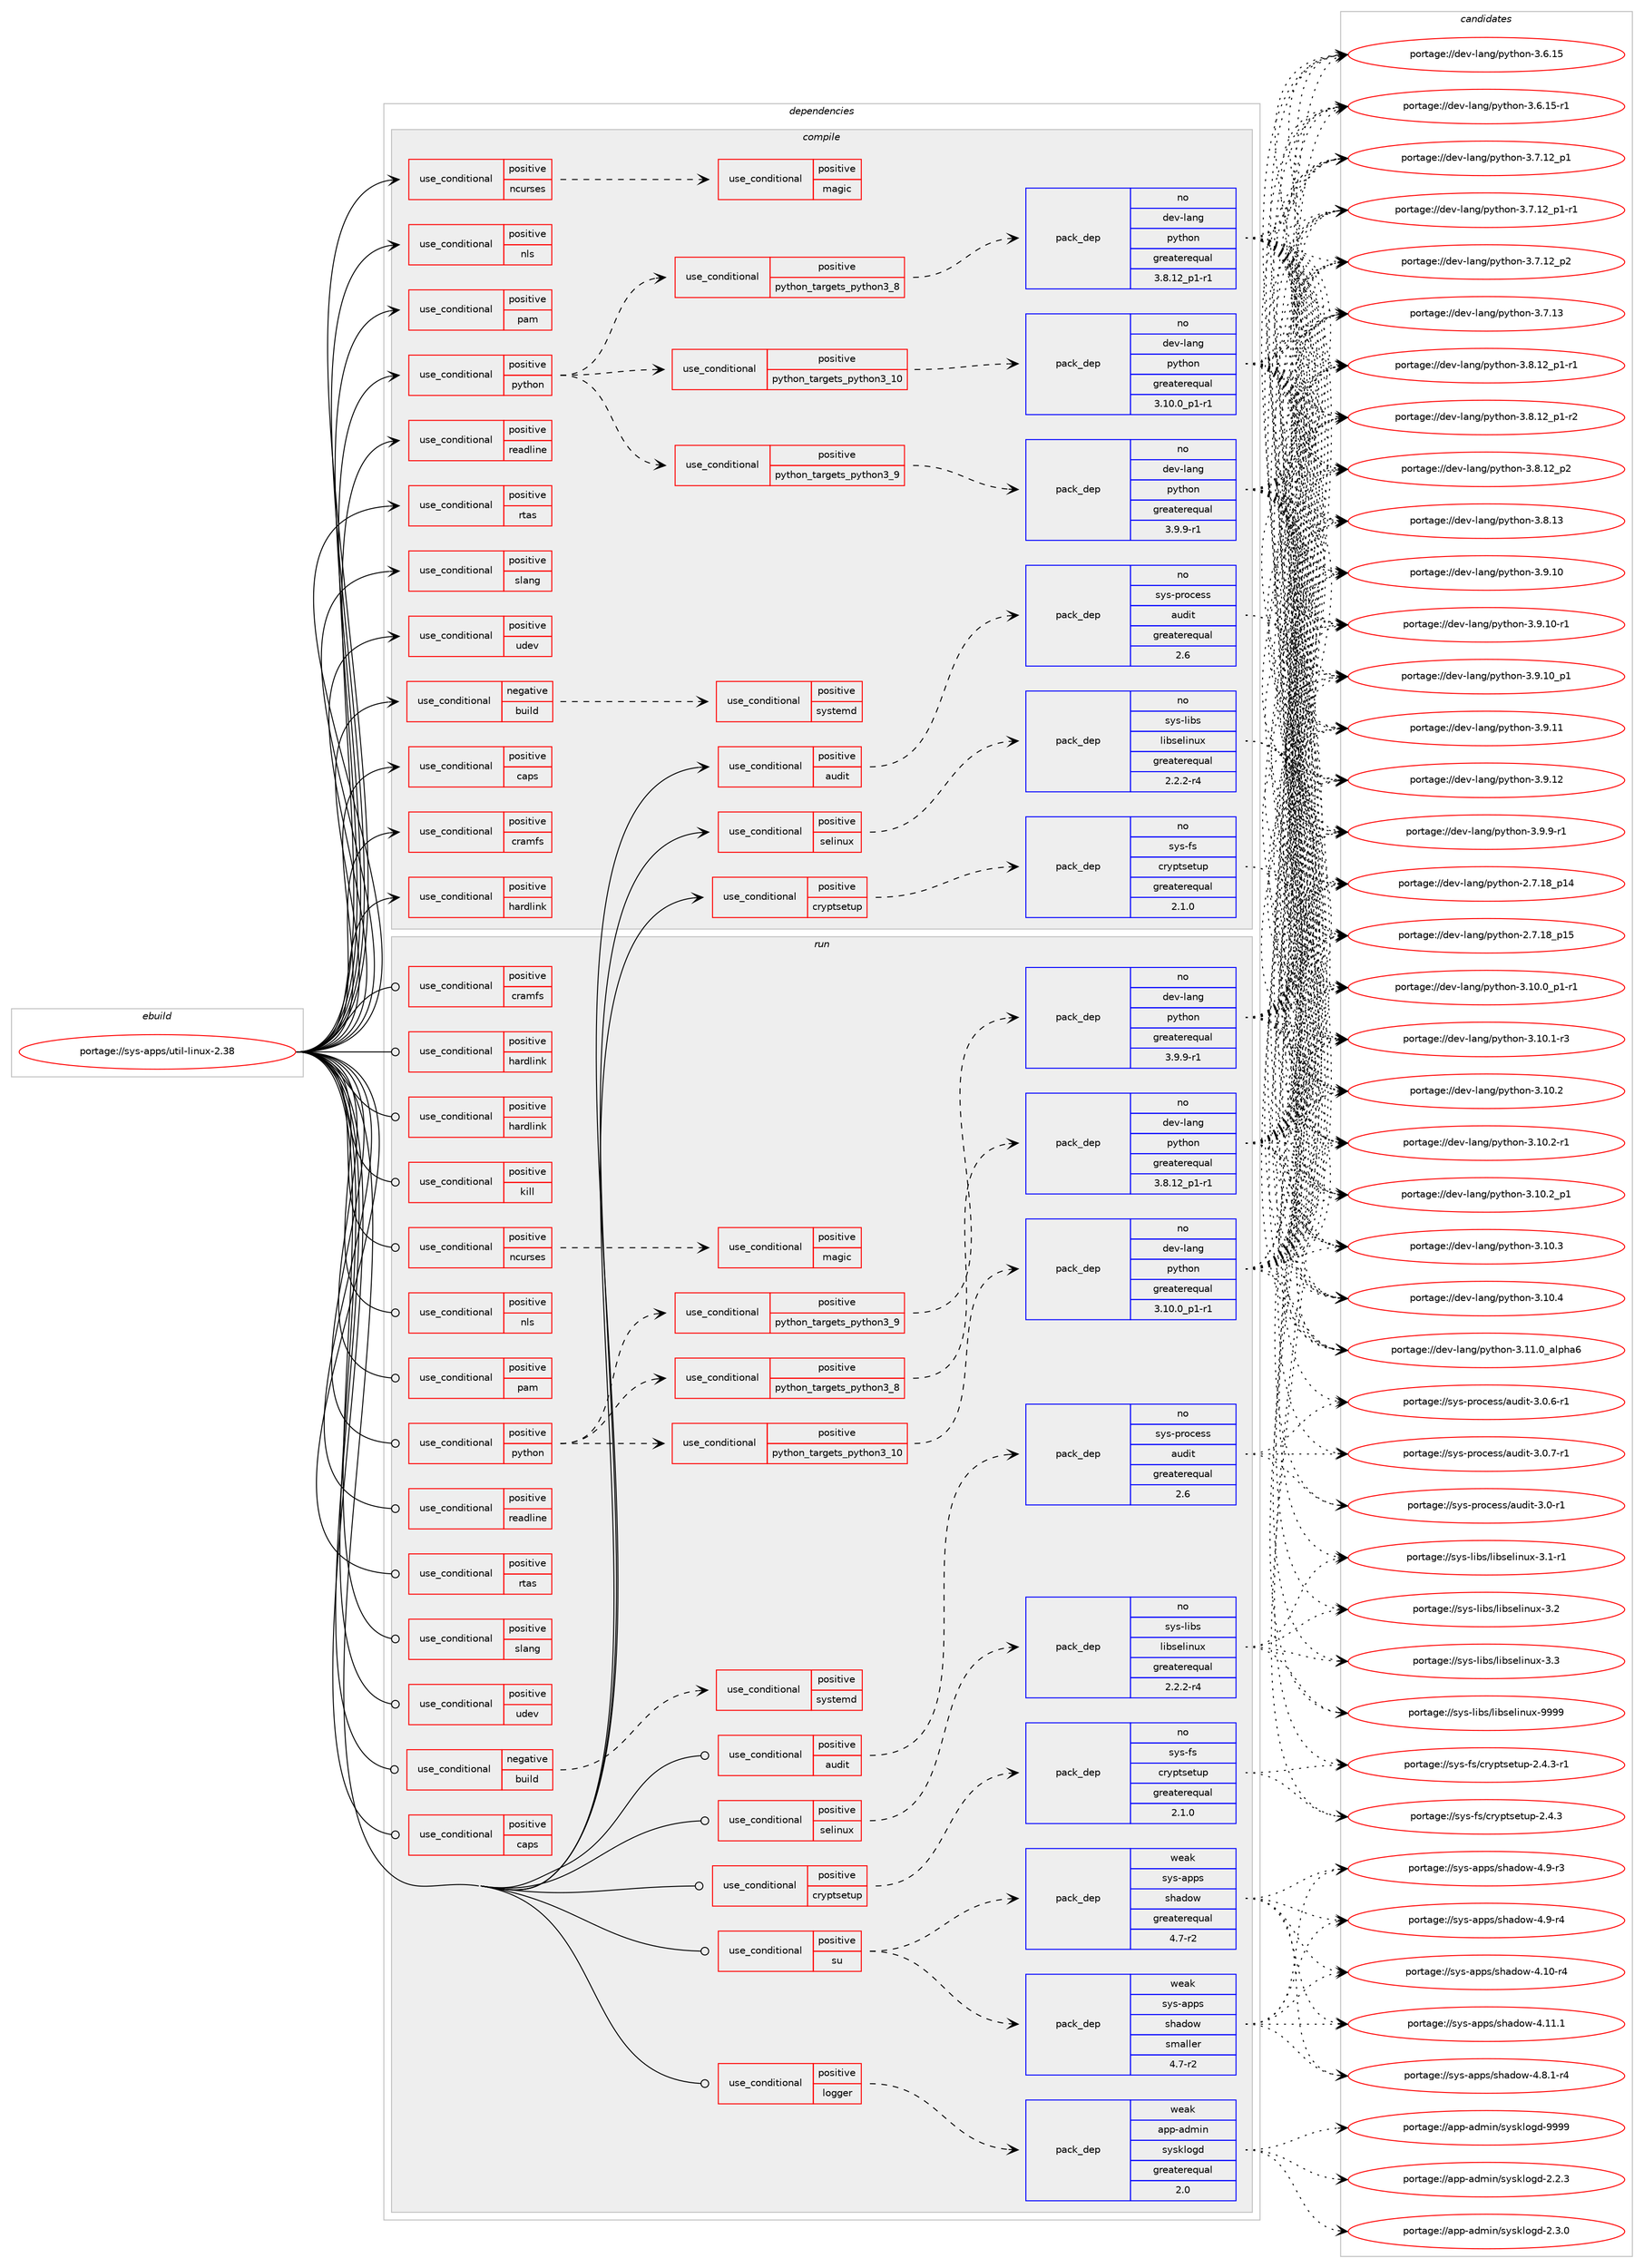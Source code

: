 digraph prolog {

# *************
# Graph options
# *************

newrank=true;
concentrate=true;
compound=true;
graph [rankdir=LR,fontname=Helvetica,fontsize=10,ranksep=1.5];#, ranksep=2.5, nodesep=0.2];
edge  [arrowhead=vee];
node  [fontname=Helvetica,fontsize=10];

# **********
# The ebuild
# **********

subgraph cluster_leftcol {
color=gray;
rank=same;
label=<<i>ebuild</i>>;
id [label="portage://sys-apps/util-linux-2.38", color=red, width=4, href="../sys-apps/util-linux-2.38.svg"];
}

# ****************
# The dependencies
# ****************

subgraph cluster_midcol {
color=gray;
label=<<i>dependencies</i>>;
subgraph cluster_compile {
fillcolor="#eeeeee";
style=filled;
label=<<i>compile</i>>;
subgraph cond104 {
dependency185 [label=<<TABLE BORDER="0" CELLBORDER="1" CELLSPACING="0" CELLPADDING="4"><TR><TD ROWSPAN="3" CELLPADDING="10">use_conditional</TD></TR><TR><TD>negative</TD></TR><TR><TD>build</TD></TR></TABLE>>, shape=none, color=red];
subgraph cond105 {
dependency186 [label=<<TABLE BORDER="0" CELLBORDER="1" CELLSPACING="0" CELLPADDING="4"><TR><TD ROWSPAN="3" CELLPADDING="10">use_conditional</TD></TR><TR><TD>positive</TD></TR><TR><TD>systemd</TD></TR></TABLE>>, shape=none, color=red];
# *** BEGIN UNKNOWN DEPENDENCY TYPE (TODO) ***
# dependency186 -> package_dependency(portage://sys-apps/util-linux-2.38,install,no,sys-apps,systemd,none,[,,],[],[])
# *** END UNKNOWN DEPENDENCY TYPE (TODO) ***

}
dependency185:e -> dependency186:w [weight=20,style="dashed",arrowhead="vee"];
}
id:e -> dependency185:w [weight=20,style="solid",arrowhead="vee"];
subgraph cond106 {
dependency187 [label=<<TABLE BORDER="0" CELLBORDER="1" CELLSPACING="0" CELLPADDING="4"><TR><TD ROWSPAN="3" CELLPADDING="10">use_conditional</TD></TR><TR><TD>positive</TD></TR><TR><TD>audit</TD></TR></TABLE>>, shape=none, color=red];
subgraph pack81 {
dependency188 [label=<<TABLE BORDER="0" CELLBORDER="1" CELLSPACING="0" CELLPADDING="4" WIDTH="220"><TR><TD ROWSPAN="6" CELLPADDING="30">pack_dep</TD></TR><TR><TD WIDTH="110">no</TD></TR><TR><TD>sys-process</TD></TR><TR><TD>audit</TD></TR><TR><TD>greaterequal</TD></TR><TR><TD>2.6</TD></TR></TABLE>>, shape=none, color=blue];
}
dependency187:e -> dependency188:w [weight=20,style="dashed",arrowhead="vee"];
}
id:e -> dependency187:w [weight=20,style="solid",arrowhead="vee"];
subgraph cond107 {
dependency189 [label=<<TABLE BORDER="0" CELLBORDER="1" CELLSPACING="0" CELLPADDING="4"><TR><TD ROWSPAN="3" CELLPADDING="10">use_conditional</TD></TR><TR><TD>positive</TD></TR><TR><TD>caps</TD></TR></TABLE>>, shape=none, color=red];
# *** BEGIN UNKNOWN DEPENDENCY TYPE (TODO) ***
# dependency189 -> package_dependency(portage://sys-apps/util-linux-2.38,install,no,sys-libs,libcap-ng,none,[,,],[],[])
# *** END UNKNOWN DEPENDENCY TYPE (TODO) ***

}
id:e -> dependency189:w [weight=20,style="solid",arrowhead="vee"];
subgraph cond108 {
dependency190 [label=<<TABLE BORDER="0" CELLBORDER="1" CELLSPACING="0" CELLPADDING="4"><TR><TD ROWSPAN="3" CELLPADDING="10">use_conditional</TD></TR><TR><TD>positive</TD></TR><TR><TD>cramfs</TD></TR></TABLE>>, shape=none, color=red];
# *** BEGIN UNKNOWN DEPENDENCY TYPE (TODO) ***
# dependency190 -> package_dependency(portage://sys-apps/util-linux-2.38,install,no,sys-libs,zlib,none,[,,],any_same_slot,[])
# *** END UNKNOWN DEPENDENCY TYPE (TODO) ***

}
id:e -> dependency190:w [weight=20,style="solid",arrowhead="vee"];
subgraph cond109 {
dependency191 [label=<<TABLE BORDER="0" CELLBORDER="1" CELLSPACING="0" CELLPADDING="4"><TR><TD ROWSPAN="3" CELLPADDING="10">use_conditional</TD></TR><TR><TD>positive</TD></TR><TR><TD>cryptsetup</TD></TR></TABLE>>, shape=none, color=red];
subgraph pack82 {
dependency192 [label=<<TABLE BORDER="0" CELLBORDER="1" CELLSPACING="0" CELLPADDING="4" WIDTH="220"><TR><TD ROWSPAN="6" CELLPADDING="30">pack_dep</TD></TR><TR><TD WIDTH="110">no</TD></TR><TR><TD>sys-fs</TD></TR><TR><TD>cryptsetup</TD></TR><TR><TD>greaterequal</TD></TR><TR><TD>2.1.0</TD></TR></TABLE>>, shape=none, color=blue];
}
dependency191:e -> dependency192:w [weight=20,style="dashed",arrowhead="vee"];
}
id:e -> dependency191:w [weight=20,style="solid",arrowhead="vee"];
subgraph cond110 {
dependency193 [label=<<TABLE BORDER="0" CELLBORDER="1" CELLSPACING="0" CELLPADDING="4"><TR><TD ROWSPAN="3" CELLPADDING="10">use_conditional</TD></TR><TR><TD>positive</TD></TR><TR><TD>hardlink</TD></TR></TABLE>>, shape=none, color=red];
# *** BEGIN UNKNOWN DEPENDENCY TYPE (TODO) ***
# dependency193 -> package_dependency(portage://sys-apps/util-linux-2.38,install,no,dev-libs,libpcre2,none,[,,],any_same_slot,[])
# *** END UNKNOWN DEPENDENCY TYPE (TODO) ***

}
id:e -> dependency193:w [weight=20,style="solid",arrowhead="vee"];
subgraph cond111 {
dependency194 [label=<<TABLE BORDER="0" CELLBORDER="1" CELLSPACING="0" CELLPADDING="4"><TR><TD ROWSPAN="3" CELLPADDING="10">use_conditional</TD></TR><TR><TD>positive</TD></TR><TR><TD>ncurses</TD></TR></TABLE>>, shape=none, color=red];
# *** BEGIN UNKNOWN DEPENDENCY TYPE (TODO) ***
# dependency194 -> package_dependency(portage://sys-apps/util-linux-2.38,install,no,sys-libs,ncurses,none,[,,],any_same_slot,[use(optenable(unicode),positive)])
# *** END UNKNOWN DEPENDENCY TYPE (TODO) ***

subgraph cond112 {
dependency195 [label=<<TABLE BORDER="0" CELLBORDER="1" CELLSPACING="0" CELLPADDING="4"><TR><TD ROWSPAN="3" CELLPADDING="10">use_conditional</TD></TR><TR><TD>positive</TD></TR><TR><TD>magic</TD></TR></TABLE>>, shape=none, color=red];
# *** BEGIN UNKNOWN DEPENDENCY TYPE (TODO) ***
# dependency195 -> package_dependency(portage://sys-apps/util-linux-2.38,install,no,sys-apps,file,none,[,,],[slot(0),equal],[])
# *** END UNKNOWN DEPENDENCY TYPE (TODO) ***

}
dependency194:e -> dependency195:w [weight=20,style="dashed",arrowhead="vee"];
}
id:e -> dependency194:w [weight=20,style="solid",arrowhead="vee"];
subgraph cond113 {
dependency196 [label=<<TABLE BORDER="0" CELLBORDER="1" CELLSPACING="0" CELLPADDING="4"><TR><TD ROWSPAN="3" CELLPADDING="10">use_conditional</TD></TR><TR><TD>positive</TD></TR><TR><TD>nls</TD></TR></TABLE>>, shape=none, color=red];
# *** BEGIN UNKNOWN DEPENDENCY TYPE (TODO) ***
# dependency196 -> package_dependency(portage://sys-apps/util-linux-2.38,install,no,virtual,libintl,none,[,,],[],[use(optenable(abi_x86_32),negative),use(optenable(abi_x86_64),negative),use(optenable(abi_x86_x32),negative),use(optenable(abi_mips_n32),negative),use(optenable(abi_mips_n64),negative),use(optenable(abi_mips_o32),negative),use(optenable(abi_s390_32),negative),use(optenable(abi_s390_64),negative)])
# *** END UNKNOWN DEPENDENCY TYPE (TODO) ***

}
id:e -> dependency196:w [weight=20,style="solid",arrowhead="vee"];
subgraph cond114 {
dependency197 [label=<<TABLE BORDER="0" CELLBORDER="1" CELLSPACING="0" CELLPADDING="4"><TR><TD ROWSPAN="3" CELLPADDING="10">use_conditional</TD></TR><TR><TD>positive</TD></TR><TR><TD>pam</TD></TR></TABLE>>, shape=none, color=red];
# *** BEGIN UNKNOWN DEPENDENCY TYPE (TODO) ***
# dependency197 -> package_dependency(portage://sys-apps/util-linux-2.38,install,no,sys-libs,pam,none,[,,],[],[])
# *** END UNKNOWN DEPENDENCY TYPE (TODO) ***

}
id:e -> dependency197:w [weight=20,style="solid",arrowhead="vee"];
subgraph cond115 {
dependency198 [label=<<TABLE BORDER="0" CELLBORDER="1" CELLSPACING="0" CELLPADDING="4"><TR><TD ROWSPAN="3" CELLPADDING="10">use_conditional</TD></TR><TR><TD>positive</TD></TR><TR><TD>python</TD></TR></TABLE>>, shape=none, color=red];
subgraph cond116 {
dependency199 [label=<<TABLE BORDER="0" CELLBORDER="1" CELLSPACING="0" CELLPADDING="4"><TR><TD ROWSPAN="3" CELLPADDING="10">use_conditional</TD></TR><TR><TD>positive</TD></TR><TR><TD>python_targets_python3_8</TD></TR></TABLE>>, shape=none, color=red];
subgraph pack83 {
dependency200 [label=<<TABLE BORDER="0" CELLBORDER="1" CELLSPACING="0" CELLPADDING="4" WIDTH="220"><TR><TD ROWSPAN="6" CELLPADDING="30">pack_dep</TD></TR><TR><TD WIDTH="110">no</TD></TR><TR><TD>dev-lang</TD></TR><TR><TD>python</TD></TR><TR><TD>greaterequal</TD></TR><TR><TD>3.8.12_p1-r1</TD></TR></TABLE>>, shape=none, color=blue];
}
dependency199:e -> dependency200:w [weight=20,style="dashed",arrowhead="vee"];
}
dependency198:e -> dependency199:w [weight=20,style="dashed",arrowhead="vee"];
subgraph cond117 {
dependency201 [label=<<TABLE BORDER="0" CELLBORDER="1" CELLSPACING="0" CELLPADDING="4"><TR><TD ROWSPAN="3" CELLPADDING="10">use_conditional</TD></TR><TR><TD>positive</TD></TR><TR><TD>python_targets_python3_9</TD></TR></TABLE>>, shape=none, color=red];
subgraph pack84 {
dependency202 [label=<<TABLE BORDER="0" CELLBORDER="1" CELLSPACING="0" CELLPADDING="4" WIDTH="220"><TR><TD ROWSPAN="6" CELLPADDING="30">pack_dep</TD></TR><TR><TD WIDTH="110">no</TD></TR><TR><TD>dev-lang</TD></TR><TR><TD>python</TD></TR><TR><TD>greaterequal</TD></TR><TR><TD>3.9.9-r1</TD></TR></TABLE>>, shape=none, color=blue];
}
dependency201:e -> dependency202:w [weight=20,style="dashed",arrowhead="vee"];
}
dependency198:e -> dependency201:w [weight=20,style="dashed",arrowhead="vee"];
subgraph cond118 {
dependency203 [label=<<TABLE BORDER="0" CELLBORDER="1" CELLSPACING="0" CELLPADDING="4"><TR><TD ROWSPAN="3" CELLPADDING="10">use_conditional</TD></TR><TR><TD>positive</TD></TR><TR><TD>python_targets_python3_10</TD></TR></TABLE>>, shape=none, color=red];
subgraph pack85 {
dependency204 [label=<<TABLE BORDER="0" CELLBORDER="1" CELLSPACING="0" CELLPADDING="4" WIDTH="220"><TR><TD ROWSPAN="6" CELLPADDING="30">pack_dep</TD></TR><TR><TD WIDTH="110">no</TD></TR><TR><TD>dev-lang</TD></TR><TR><TD>python</TD></TR><TR><TD>greaterequal</TD></TR><TR><TD>3.10.0_p1-r1</TD></TR></TABLE>>, shape=none, color=blue];
}
dependency203:e -> dependency204:w [weight=20,style="dashed",arrowhead="vee"];
}
dependency198:e -> dependency203:w [weight=20,style="dashed",arrowhead="vee"];
}
id:e -> dependency198:w [weight=20,style="solid",arrowhead="vee"];
subgraph cond119 {
dependency205 [label=<<TABLE BORDER="0" CELLBORDER="1" CELLSPACING="0" CELLPADDING="4"><TR><TD ROWSPAN="3" CELLPADDING="10">use_conditional</TD></TR><TR><TD>positive</TD></TR><TR><TD>readline</TD></TR></TABLE>>, shape=none, color=red];
# *** BEGIN UNKNOWN DEPENDENCY TYPE (TODO) ***
# dependency205 -> package_dependency(portage://sys-apps/util-linux-2.38,install,no,sys-libs,readline,none,[,,],[slot(0),equal],[])
# *** END UNKNOWN DEPENDENCY TYPE (TODO) ***

}
id:e -> dependency205:w [weight=20,style="solid",arrowhead="vee"];
subgraph cond120 {
dependency206 [label=<<TABLE BORDER="0" CELLBORDER="1" CELLSPACING="0" CELLPADDING="4"><TR><TD ROWSPAN="3" CELLPADDING="10">use_conditional</TD></TR><TR><TD>positive</TD></TR><TR><TD>rtas</TD></TR></TABLE>>, shape=none, color=red];
# *** BEGIN UNKNOWN DEPENDENCY TYPE (TODO) ***
# dependency206 -> package_dependency(portage://sys-apps/util-linux-2.38,install,no,sys-libs,librtas,none,[,,],[],[])
# *** END UNKNOWN DEPENDENCY TYPE (TODO) ***

}
id:e -> dependency206:w [weight=20,style="solid",arrowhead="vee"];
subgraph cond121 {
dependency207 [label=<<TABLE BORDER="0" CELLBORDER="1" CELLSPACING="0" CELLPADDING="4"><TR><TD ROWSPAN="3" CELLPADDING="10">use_conditional</TD></TR><TR><TD>positive</TD></TR><TR><TD>selinux</TD></TR></TABLE>>, shape=none, color=red];
subgraph pack86 {
dependency208 [label=<<TABLE BORDER="0" CELLBORDER="1" CELLSPACING="0" CELLPADDING="4" WIDTH="220"><TR><TD ROWSPAN="6" CELLPADDING="30">pack_dep</TD></TR><TR><TD WIDTH="110">no</TD></TR><TR><TD>sys-libs</TD></TR><TR><TD>libselinux</TD></TR><TR><TD>greaterequal</TD></TR><TR><TD>2.2.2-r4</TD></TR></TABLE>>, shape=none, color=blue];
}
dependency207:e -> dependency208:w [weight=20,style="dashed",arrowhead="vee"];
}
id:e -> dependency207:w [weight=20,style="solid",arrowhead="vee"];
subgraph cond122 {
dependency209 [label=<<TABLE BORDER="0" CELLBORDER="1" CELLSPACING="0" CELLPADDING="4"><TR><TD ROWSPAN="3" CELLPADDING="10">use_conditional</TD></TR><TR><TD>positive</TD></TR><TR><TD>slang</TD></TR></TABLE>>, shape=none, color=red];
# *** BEGIN UNKNOWN DEPENDENCY TYPE (TODO) ***
# dependency209 -> package_dependency(portage://sys-apps/util-linux-2.38,install,no,sys-libs,slang,none,[,,],[],[])
# *** END UNKNOWN DEPENDENCY TYPE (TODO) ***

}
id:e -> dependency209:w [weight=20,style="solid",arrowhead="vee"];
subgraph cond123 {
dependency210 [label=<<TABLE BORDER="0" CELLBORDER="1" CELLSPACING="0" CELLPADDING="4"><TR><TD ROWSPAN="3" CELLPADDING="10">use_conditional</TD></TR><TR><TD>positive</TD></TR><TR><TD>udev</TD></TR></TABLE>>, shape=none, color=red];
# *** BEGIN UNKNOWN DEPENDENCY TYPE (TODO) ***
# dependency210 -> package_dependency(portage://sys-apps/util-linux-2.38,install,no,virtual,libudev,none,[,,],any_same_slot,[])
# *** END UNKNOWN DEPENDENCY TYPE (TODO) ***

}
id:e -> dependency210:w [weight=20,style="solid",arrowhead="vee"];
# *** BEGIN UNKNOWN DEPENDENCY TYPE (TODO) ***
# id -> package_dependency(portage://sys-apps/util-linux-2.38,install,no,virtual,libcrypt,none,[,,],any_same_slot,[])
# *** END UNKNOWN DEPENDENCY TYPE (TODO) ***

# *** BEGIN UNKNOWN DEPENDENCY TYPE (TODO) ***
# id -> package_dependency(portage://sys-apps/util-linux-2.38,install,no,virtual,os-headers,none,[,,],[],[])
# *** END UNKNOWN DEPENDENCY TYPE (TODO) ***

}
subgraph cluster_compileandrun {
fillcolor="#eeeeee";
style=filled;
label=<<i>compile and run</i>>;
}
subgraph cluster_run {
fillcolor="#eeeeee";
style=filled;
label=<<i>run</i>>;
subgraph cond124 {
dependency211 [label=<<TABLE BORDER="0" CELLBORDER="1" CELLSPACING="0" CELLPADDING="4"><TR><TD ROWSPAN="3" CELLPADDING="10">use_conditional</TD></TR><TR><TD>negative</TD></TR><TR><TD>build</TD></TR></TABLE>>, shape=none, color=red];
subgraph cond125 {
dependency212 [label=<<TABLE BORDER="0" CELLBORDER="1" CELLSPACING="0" CELLPADDING="4"><TR><TD ROWSPAN="3" CELLPADDING="10">use_conditional</TD></TR><TR><TD>positive</TD></TR><TR><TD>systemd</TD></TR></TABLE>>, shape=none, color=red];
# *** BEGIN UNKNOWN DEPENDENCY TYPE (TODO) ***
# dependency212 -> package_dependency(portage://sys-apps/util-linux-2.38,run,no,sys-apps,systemd,none,[,,],[],[])
# *** END UNKNOWN DEPENDENCY TYPE (TODO) ***

}
dependency211:e -> dependency212:w [weight=20,style="dashed",arrowhead="vee"];
}
id:e -> dependency211:w [weight=20,style="solid",arrowhead="odot"];
subgraph cond126 {
dependency213 [label=<<TABLE BORDER="0" CELLBORDER="1" CELLSPACING="0" CELLPADDING="4"><TR><TD ROWSPAN="3" CELLPADDING="10">use_conditional</TD></TR><TR><TD>positive</TD></TR><TR><TD>audit</TD></TR></TABLE>>, shape=none, color=red];
subgraph pack87 {
dependency214 [label=<<TABLE BORDER="0" CELLBORDER="1" CELLSPACING="0" CELLPADDING="4" WIDTH="220"><TR><TD ROWSPAN="6" CELLPADDING="30">pack_dep</TD></TR><TR><TD WIDTH="110">no</TD></TR><TR><TD>sys-process</TD></TR><TR><TD>audit</TD></TR><TR><TD>greaterequal</TD></TR><TR><TD>2.6</TD></TR></TABLE>>, shape=none, color=blue];
}
dependency213:e -> dependency214:w [weight=20,style="dashed",arrowhead="vee"];
}
id:e -> dependency213:w [weight=20,style="solid",arrowhead="odot"];
subgraph cond127 {
dependency215 [label=<<TABLE BORDER="0" CELLBORDER="1" CELLSPACING="0" CELLPADDING="4"><TR><TD ROWSPAN="3" CELLPADDING="10">use_conditional</TD></TR><TR><TD>positive</TD></TR><TR><TD>caps</TD></TR></TABLE>>, shape=none, color=red];
# *** BEGIN UNKNOWN DEPENDENCY TYPE (TODO) ***
# dependency215 -> package_dependency(portage://sys-apps/util-linux-2.38,run,no,sys-libs,libcap-ng,none,[,,],[],[])
# *** END UNKNOWN DEPENDENCY TYPE (TODO) ***

}
id:e -> dependency215:w [weight=20,style="solid",arrowhead="odot"];
subgraph cond128 {
dependency216 [label=<<TABLE BORDER="0" CELLBORDER="1" CELLSPACING="0" CELLPADDING="4"><TR><TD ROWSPAN="3" CELLPADDING="10">use_conditional</TD></TR><TR><TD>positive</TD></TR><TR><TD>cramfs</TD></TR></TABLE>>, shape=none, color=red];
# *** BEGIN UNKNOWN DEPENDENCY TYPE (TODO) ***
# dependency216 -> package_dependency(portage://sys-apps/util-linux-2.38,run,no,sys-libs,zlib,none,[,,],any_same_slot,[])
# *** END UNKNOWN DEPENDENCY TYPE (TODO) ***

}
id:e -> dependency216:w [weight=20,style="solid",arrowhead="odot"];
subgraph cond129 {
dependency217 [label=<<TABLE BORDER="0" CELLBORDER="1" CELLSPACING="0" CELLPADDING="4"><TR><TD ROWSPAN="3" CELLPADDING="10">use_conditional</TD></TR><TR><TD>positive</TD></TR><TR><TD>cryptsetup</TD></TR></TABLE>>, shape=none, color=red];
subgraph pack88 {
dependency218 [label=<<TABLE BORDER="0" CELLBORDER="1" CELLSPACING="0" CELLPADDING="4" WIDTH="220"><TR><TD ROWSPAN="6" CELLPADDING="30">pack_dep</TD></TR><TR><TD WIDTH="110">no</TD></TR><TR><TD>sys-fs</TD></TR><TR><TD>cryptsetup</TD></TR><TR><TD>greaterequal</TD></TR><TR><TD>2.1.0</TD></TR></TABLE>>, shape=none, color=blue];
}
dependency217:e -> dependency218:w [weight=20,style="dashed",arrowhead="vee"];
}
id:e -> dependency217:w [weight=20,style="solid",arrowhead="odot"];
subgraph cond130 {
dependency219 [label=<<TABLE BORDER="0" CELLBORDER="1" CELLSPACING="0" CELLPADDING="4"><TR><TD ROWSPAN="3" CELLPADDING="10">use_conditional</TD></TR><TR><TD>positive</TD></TR><TR><TD>hardlink</TD></TR></TABLE>>, shape=none, color=red];
# *** BEGIN UNKNOWN DEPENDENCY TYPE (TODO) ***
# dependency219 -> package_dependency(portage://sys-apps/util-linux-2.38,run,no,dev-libs,libpcre2,none,[,,],any_same_slot,[])
# *** END UNKNOWN DEPENDENCY TYPE (TODO) ***

}
id:e -> dependency219:w [weight=20,style="solid",arrowhead="odot"];
subgraph cond131 {
dependency220 [label=<<TABLE BORDER="0" CELLBORDER="1" CELLSPACING="0" CELLPADDING="4"><TR><TD ROWSPAN="3" CELLPADDING="10">use_conditional</TD></TR><TR><TD>positive</TD></TR><TR><TD>hardlink</TD></TR></TABLE>>, shape=none, color=red];
# *** BEGIN UNKNOWN DEPENDENCY TYPE (TODO) ***
# dependency220 -> package_dependency(portage://sys-apps/util-linux-2.38,run,weak,app-arch,hardlink,none,[,,],[],[])
# *** END UNKNOWN DEPENDENCY TYPE (TODO) ***

}
id:e -> dependency220:w [weight=20,style="solid",arrowhead="odot"];
subgraph cond132 {
dependency221 [label=<<TABLE BORDER="0" CELLBORDER="1" CELLSPACING="0" CELLPADDING="4"><TR><TD ROWSPAN="3" CELLPADDING="10">use_conditional</TD></TR><TR><TD>positive</TD></TR><TR><TD>kill</TD></TR></TABLE>>, shape=none, color=red];
# *** BEGIN UNKNOWN DEPENDENCY TYPE (TODO) ***
# dependency221 -> package_dependency(portage://sys-apps/util-linux-2.38,run,weak,sys-apps,coreutils,none,[,,],[],[use(enable(kill),none)])
# *** END UNKNOWN DEPENDENCY TYPE (TODO) ***

# *** BEGIN UNKNOWN DEPENDENCY TYPE (TODO) ***
# dependency221 -> package_dependency(portage://sys-apps/util-linux-2.38,run,weak,sys-process,procps,none,[,,],[],[use(enable(kill),none)])
# *** END UNKNOWN DEPENDENCY TYPE (TODO) ***

}
id:e -> dependency221:w [weight=20,style="solid",arrowhead="odot"];
subgraph cond133 {
dependency222 [label=<<TABLE BORDER="0" CELLBORDER="1" CELLSPACING="0" CELLPADDING="4"><TR><TD ROWSPAN="3" CELLPADDING="10">use_conditional</TD></TR><TR><TD>positive</TD></TR><TR><TD>logger</TD></TR></TABLE>>, shape=none, color=red];
subgraph pack89 {
dependency223 [label=<<TABLE BORDER="0" CELLBORDER="1" CELLSPACING="0" CELLPADDING="4" WIDTH="220"><TR><TD ROWSPAN="6" CELLPADDING="30">pack_dep</TD></TR><TR><TD WIDTH="110">weak</TD></TR><TR><TD>app-admin</TD></TR><TR><TD>sysklogd</TD></TR><TR><TD>greaterequal</TD></TR><TR><TD>2.0</TD></TR></TABLE>>, shape=none, color=blue];
}
dependency222:e -> dependency223:w [weight=20,style="dashed",arrowhead="vee"];
}
id:e -> dependency222:w [weight=20,style="solid",arrowhead="odot"];
subgraph cond134 {
dependency224 [label=<<TABLE BORDER="0" CELLBORDER="1" CELLSPACING="0" CELLPADDING="4"><TR><TD ROWSPAN="3" CELLPADDING="10">use_conditional</TD></TR><TR><TD>positive</TD></TR><TR><TD>ncurses</TD></TR></TABLE>>, shape=none, color=red];
# *** BEGIN UNKNOWN DEPENDENCY TYPE (TODO) ***
# dependency224 -> package_dependency(portage://sys-apps/util-linux-2.38,run,no,sys-libs,ncurses,none,[,,],any_same_slot,[use(optenable(unicode),positive)])
# *** END UNKNOWN DEPENDENCY TYPE (TODO) ***

subgraph cond135 {
dependency225 [label=<<TABLE BORDER="0" CELLBORDER="1" CELLSPACING="0" CELLPADDING="4"><TR><TD ROWSPAN="3" CELLPADDING="10">use_conditional</TD></TR><TR><TD>positive</TD></TR><TR><TD>magic</TD></TR></TABLE>>, shape=none, color=red];
# *** BEGIN UNKNOWN DEPENDENCY TYPE (TODO) ***
# dependency225 -> package_dependency(portage://sys-apps/util-linux-2.38,run,no,sys-apps,file,none,[,,],[slot(0),equal],[])
# *** END UNKNOWN DEPENDENCY TYPE (TODO) ***

}
dependency224:e -> dependency225:w [weight=20,style="dashed",arrowhead="vee"];
}
id:e -> dependency224:w [weight=20,style="solid",arrowhead="odot"];
subgraph cond136 {
dependency226 [label=<<TABLE BORDER="0" CELLBORDER="1" CELLSPACING="0" CELLPADDING="4"><TR><TD ROWSPAN="3" CELLPADDING="10">use_conditional</TD></TR><TR><TD>positive</TD></TR><TR><TD>nls</TD></TR></TABLE>>, shape=none, color=red];
# *** BEGIN UNKNOWN DEPENDENCY TYPE (TODO) ***
# dependency226 -> package_dependency(portage://sys-apps/util-linux-2.38,run,no,virtual,libintl,none,[,,],[],[use(optenable(abi_x86_32),negative),use(optenable(abi_x86_64),negative),use(optenable(abi_x86_x32),negative),use(optenable(abi_mips_n32),negative),use(optenable(abi_mips_n64),negative),use(optenable(abi_mips_o32),negative),use(optenable(abi_s390_32),negative),use(optenable(abi_s390_64),negative)])
# *** END UNKNOWN DEPENDENCY TYPE (TODO) ***

}
id:e -> dependency226:w [weight=20,style="solid",arrowhead="odot"];
subgraph cond137 {
dependency227 [label=<<TABLE BORDER="0" CELLBORDER="1" CELLSPACING="0" CELLPADDING="4"><TR><TD ROWSPAN="3" CELLPADDING="10">use_conditional</TD></TR><TR><TD>positive</TD></TR><TR><TD>pam</TD></TR></TABLE>>, shape=none, color=red];
# *** BEGIN UNKNOWN DEPENDENCY TYPE (TODO) ***
# dependency227 -> package_dependency(portage://sys-apps/util-linux-2.38,run,no,sys-libs,pam,none,[,,],[],[])
# *** END UNKNOWN DEPENDENCY TYPE (TODO) ***

}
id:e -> dependency227:w [weight=20,style="solid",arrowhead="odot"];
subgraph cond138 {
dependency228 [label=<<TABLE BORDER="0" CELLBORDER="1" CELLSPACING="0" CELLPADDING="4"><TR><TD ROWSPAN="3" CELLPADDING="10">use_conditional</TD></TR><TR><TD>positive</TD></TR><TR><TD>python</TD></TR></TABLE>>, shape=none, color=red];
subgraph cond139 {
dependency229 [label=<<TABLE BORDER="0" CELLBORDER="1" CELLSPACING="0" CELLPADDING="4"><TR><TD ROWSPAN="3" CELLPADDING="10">use_conditional</TD></TR><TR><TD>positive</TD></TR><TR><TD>python_targets_python3_8</TD></TR></TABLE>>, shape=none, color=red];
subgraph pack90 {
dependency230 [label=<<TABLE BORDER="0" CELLBORDER="1" CELLSPACING="0" CELLPADDING="4" WIDTH="220"><TR><TD ROWSPAN="6" CELLPADDING="30">pack_dep</TD></TR><TR><TD WIDTH="110">no</TD></TR><TR><TD>dev-lang</TD></TR><TR><TD>python</TD></TR><TR><TD>greaterequal</TD></TR><TR><TD>3.8.12_p1-r1</TD></TR></TABLE>>, shape=none, color=blue];
}
dependency229:e -> dependency230:w [weight=20,style="dashed",arrowhead="vee"];
}
dependency228:e -> dependency229:w [weight=20,style="dashed",arrowhead="vee"];
subgraph cond140 {
dependency231 [label=<<TABLE BORDER="0" CELLBORDER="1" CELLSPACING="0" CELLPADDING="4"><TR><TD ROWSPAN="3" CELLPADDING="10">use_conditional</TD></TR><TR><TD>positive</TD></TR><TR><TD>python_targets_python3_9</TD></TR></TABLE>>, shape=none, color=red];
subgraph pack91 {
dependency232 [label=<<TABLE BORDER="0" CELLBORDER="1" CELLSPACING="0" CELLPADDING="4" WIDTH="220"><TR><TD ROWSPAN="6" CELLPADDING="30">pack_dep</TD></TR><TR><TD WIDTH="110">no</TD></TR><TR><TD>dev-lang</TD></TR><TR><TD>python</TD></TR><TR><TD>greaterequal</TD></TR><TR><TD>3.9.9-r1</TD></TR></TABLE>>, shape=none, color=blue];
}
dependency231:e -> dependency232:w [weight=20,style="dashed",arrowhead="vee"];
}
dependency228:e -> dependency231:w [weight=20,style="dashed",arrowhead="vee"];
subgraph cond141 {
dependency233 [label=<<TABLE BORDER="0" CELLBORDER="1" CELLSPACING="0" CELLPADDING="4"><TR><TD ROWSPAN="3" CELLPADDING="10">use_conditional</TD></TR><TR><TD>positive</TD></TR><TR><TD>python_targets_python3_10</TD></TR></TABLE>>, shape=none, color=red];
subgraph pack92 {
dependency234 [label=<<TABLE BORDER="0" CELLBORDER="1" CELLSPACING="0" CELLPADDING="4" WIDTH="220"><TR><TD ROWSPAN="6" CELLPADDING="30">pack_dep</TD></TR><TR><TD WIDTH="110">no</TD></TR><TR><TD>dev-lang</TD></TR><TR><TD>python</TD></TR><TR><TD>greaterequal</TD></TR><TR><TD>3.10.0_p1-r1</TD></TR></TABLE>>, shape=none, color=blue];
}
dependency233:e -> dependency234:w [weight=20,style="dashed",arrowhead="vee"];
}
dependency228:e -> dependency233:w [weight=20,style="dashed",arrowhead="vee"];
}
id:e -> dependency228:w [weight=20,style="solid",arrowhead="odot"];
subgraph cond142 {
dependency235 [label=<<TABLE BORDER="0" CELLBORDER="1" CELLSPACING="0" CELLPADDING="4"><TR><TD ROWSPAN="3" CELLPADDING="10">use_conditional</TD></TR><TR><TD>positive</TD></TR><TR><TD>readline</TD></TR></TABLE>>, shape=none, color=red];
# *** BEGIN UNKNOWN DEPENDENCY TYPE (TODO) ***
# dependency235 -> package_dependency(portage://sys-apps/util-linux-2.38,run,no,sys-libs,readline,none,[,,],[slot(0),equal],[])
# *** END UNKNOWN DEPENDENCY TYPE (TODO) ***

}
id:e -> dependency235:w [weight=20,style="solid",arrowhead="odot"];
subgraph cond143 {
dependency236 [label=<<TABLE BORDER="0" CELLBORDER="1" CELLSPACING="0" CELLPADDING="4"><TR><TD ROWSPAN="3" CELLPADDING="10">use_conditional</TD></TR><TR><TD>positive</TD></TR><TR><TD>rtas</TD></TR></TABLE>>, shape=none, color=red];
# *** BEGIN UNKNOWN DEPENDENCY TYPE (TODO) ***
# dependency236 -> package_dependency(portage://sys-apps/util-linux-2.38,run,no,sys-libs,librtas,none,[,,],[],[])
# *** END UNKNOWN DEPENDENCY TYPE (TODO) ***

}
id:e -> dependency236:w [weight=20,style="solid",arrowhead="odot"];
subgraph cond144 {
dependency237 [label=<<TABLE BORDER="0" CELLBORDER="1" CELLSPACING="0" CELLPADDING="4"><TR><TD ROWSPAN="3" CELLPADDING="10">use_conditional</TD></TR><TR><TD>positive</TD></TR><TR><TD>selinux</TD></TR></TABLE>>, shape=none, color=red];
subgraph pack93 {
dependency238 [label=<<TABLE BORDER="0" CELLBORDER="1" CELLSPACING="0" CELLPADDING="4" WIDTH="220"><TR><TD ROWSPAN="6" CELLPADDING="30">pack_dep</TD></TR><TR><TD WIDTH="110">no</TD></TR><TR><TD>sys-libs</TD></TR><TR><TD>libselinux</TD></TR><TR><TD>greaterequal</TD></TR><TR><TD>2.2.2-r4</TD></TR></TABLE>>, shape=none, color=blue];
}
dependency237:e -> dependency238:w [weight=20,style="dashed",arrowhead="vee"];
}
id:e -> dependency237:w [weight=20,style="solid",arrowhead="odot"];
subgraph cond145 {
dependency239 [label=<<TABLE BORDER="0" CELLBORDER="1" CELLSPACING="0" CELLPADDING="4"><TR><TD ROWSPAN="3" CELLPADDING="10">use_conditional</TD></TR><TR><TD>positive</TD></TR><TR><TD>slang</TD></TR></TABLE>>, shape=none, color=red];
# *** BEGIN UNKNOWN DEPENDENCY TYPE (TODO) ***
# dependency239 -> package_dependency(portage://sys-apps/util-linux-2.38,run,no,sys-libs,slang,none,[,,],[],[])
# *** END UNKNOWN DEPENDENCY TYPE (TODO) ***

}
id:e -> dependency239:w [weight=20,style="solid",arrowhead="odot"];
subgraph cond146 {
dependency240 [label=<<TABLE BORDER="0" CELLBORDER="1" CELLSPACING="0" CELLPADDING="4"><TR><TD ROWSPAN="3" CELLPADDING="10">use_conditional</TD></TR><TR><TD>positive</TD></TR><TR><TD>su</TD></TR></TABLE>>, shape=none, color=red];
subgraph pack94 {
dependency241 [label=<<TABLE BORDER="0" CELLBORDER="1" CELLSPACING="0" CELLPADDING="4" WIDTH="220"><TR><TD ROWSPAN="6" CELLPADDING="30">pack_dep</TD></TR><TR><TD WIDTH="110">weak</TD></TR><TR><TD>sys-apps</TD></TR><TR><TD>shadow</TD></TR><TR><TD>smaller</TD></TR><TR><TD>4.7-r2</TD></TR></TABLE>>, shape=none, color=blue];
}
dependency240:e -> dependency241:w [weight=20,style="dashed",arrowhead="vee"];
subgraph pack95 {
dependency242 [label=<<TABLE BORDER="0" CELLBORDER="1" CELLSPACING="0" CELLPADDING="4" WIDTH="220"><TR><TD ROWSPAN="6" CELLPADDING="30">pack_dep</TD></TR><TR><TD WIDTH="110">weak</TD></TR><TR><TD>sys-apps</TD></TR><TR><TD>shadow</TD></TR><TR><TD>greaterequal</TD></TR><TR><TD>4.7-r2</TD></TR></TABLE>>, shape=none, color=blue];
}
dependency240:e -> dependency242:w [weight=20,style="dashed",arrowhead="vee"];
}
id:e -> dependency240:w [weight=20,style="solid",arrowhead="odot"];
subgraph cond147 {
dependency243 [label=<<TABLE BORDER="0" CELLBORDER="1" CELLSPACING="0" CELLPADDING="4"><TR><TD ROWSPAN="3" CELLPADDING="10">use_conditional</TD></TR><TR><TD>positive</TD></TR><TR><TD>udev</TD></TR></TABLE>>, shape=none, color=red];
# *** BEGIN UNKNOWN DEPENDENCY TYPE (TODO) ***
# dependency243 -> package_dependency(portage://sys-apps/util-linux-2.38,run,no,virtual,libudev,none,[,,],any_same_slot,[])
# *** END UNKNOWN DEPENDENCY TYPE (TODO) ***

}
id:e -> dependency243:w [weight=20,style="solid",arrowhead="odot"];
# *** BEGIN UNKNOWN DEPENDENCY TYPE (TODO) ***
# id -> package_dependency(portage://sys-apps/util-linux-2.38,run,no,virtual,libcrypt,none,[,,],any_same_slot,[])
# *** END UNKNOWN DEPENDENCY TYPE (TODO) ***

# *** BEGIN UNKNOWN DEPENDENCY TYPE (TODO) ***
# id -> package_dependency(portage://sys-apps/util-linux-2.38,run,weak,net-wireless,rfkill,none,[,,],[],[])
# *** END UNKNOWN DEPENDENCY TYPE (TODO) ***

}
}

# **************
# The candidates
# **************

subgraph cluster_choices {
rank=same;
color=gray;
label=<<i>candidates</i>>;

subgraph choice81 {
color=black;
nodesep=1;
choice11512111545112114111991011151154797117100105116455146484511449 [label="portage://sys-process/audit-3.0-r1", color=red, width=4,href="../sys-process/audit-3.0-r1.svg"];
choice115121115451121141119910111511547971171001051164551464846544511449 [label="portage://sys-process/audit-3.0.6-r1", color=red, width=4,href="../sys-process/audit-3.0.6-r1.svg"];
choice115121115451121141119910111511547971171001051164551464846554511449 [label="portage://sys-process/audit-3.0.7-r1", color=red, width=4,href="../sys-process/audit-3.0.7-r1.svg"];
dependency188:e -> choice11512111545112114111991011151154797117100105116455146484511449:w [style=dotted,weight="100"];
dependency188:e -> choice115121115451121141119910111511547971171001051164551464846544511449:w [style=dotted,weight="100"];
dependency188:e -> choice115121115451121141119910111511547971171001051164551464846554511449:w [style=dotted,weight="100"];
}
subgraph choice82 {
color=black;
nodesep=1;
choice115121115451021154799114121112116115101116117112455046524651 [label="portage://sys-fs/cryptsetup-2.4.3", color=red, width=4,href="../sys-fs/cryptsetup-2.4.3.svg"];
choice1151211154510211547991141211121161151011161171124550465246514511449 [label="portage://sys-fs/cryptsetup-2.4.3-r1", color=red, width=4,href="../sys-fs/cryptsetup-2.4.3-r1.svg"];
dependency192:e -> choice115121115451021154799114121112116115101116117112455046524651:w [style=dotted,weight="100"];
dependency192:e -> choice1151211154510211547991141211121161151011161171124550465246514511449:w [style=dotted,weight="100"];
}
subgraph choice83 {
color=black;
nodesep=1;
choice10010111845108971101034711212111610411111045504655464956951124952 [label="portage://dev-lang/python-2.7.18_p14", color=red, width=4,href="../dev-lang/python-2.7.18_p14.svg"];
choice10010111845108971101034711212111610411111045504655464956951124953 [label="portage://dev-lang/python-2.7.18_p15", color=red, width=4,href="../dev-lang/python-2.7.18_p15.svg"];
choice1001011184510897110103471121211161041111104551464948464895112494511449 [label="portage://dev-lang/python-3.10.0_p1-r1", color=red, width=4,href="../dev-lang/python-3.10.0_p1-r1.svg"];
choice100101118451089711010347112121116104111110455146494846494511451 [label="portage://dev-lang/python-3.10.1-r3", color=red, width=4,href="../dev-lang/python-3.10.1-r3.svg"];
choice10010111845108971101034711212111610411111045514649484650 [label="portage://dev-lang/python-3.10.2", color=red, width=4,href="../dev-lang/python-3.10.2.svg"];
choice100101118451089711010347112121116104111110455146494846504511449 [label="portage://dev-lang/python-3.10.2-r1", color=red, width=4,href="../dev-lang/python-3.10.2-r1.svg"];
choice100101118451089711010347112121116104111110455146494846509511249 [label="portage://dev-lang/python-3.10.2_p1", color=red, width=4,href="../dev-lang/python-3.10.2_p1.svg"];
choice10010111845108971101034711212111610411111045514649484651 [label="portage://dev-lang/python-3.10.3", color=red, width=4,href="../dev-lang/python-3.10.3.svg"];
choice10010111845108971101034711212111610411111045514649484652 [label="portage://dev-lang/python-3.10.4", color=red, width=4,href="../dev-lang/python-3.10.4.svg"];
choice1001011184510897110103471121211161041111104551464949464895971081121049754 [label="portage://dev-lang/python-3.11.0_alpha6", color=red, width=4,href="../dev-lang/python-3.11.0_alpha6.svg"];
choice10010111845108971101034711212111610411111045514654464953 [label="portage://dev-lang/python-3.6.15", color=red, width=4,href="../dev-lang/python-3.6.15.svg"];
choice100101118451089711010347112121116104111110455146544649534511449 [label="portage://dev-lang/python-3.6.15-r1", color=red, width=4,href="../dev-lang/python-3.6.15-r1.svg"];
choice100101118451089711010347112121116104111110455146554649509511249 [label="portage://dev-lang/python-3.7.12_p1", color=red, width=4,href="../dev-lang/python-3.7.12_p1.svg"];
choice1001011184510897110103471121211161041111104551465546495095112494511449 [label="portage://dev-lang/python-3.7.12_p1-r1", color=red, width=4,href="../dev-lang/python-3.7.12_p1-r1.svg"];
choice100101118451089711010347112121116104111110455146554649509511250 [label="portage://dev-lang/python-3.7.12_p2", color=red, width=4,href="../dev-lang/python-3.7.12_p2.svg"];
choice10010111845108971101034711212111610411111045514655464951 [label="portage://dev-lang/python-3.7.13", color=red, width=4,href="../dev-lang/python-3.7.13.svg"];
choice1001011184510897110103471121211161041111104551465646495095112494511449 [label="portage://dev-lang/python-3.8.12_p1-r1", color=red, width=4,href="../dev-lang/python-3.8.12_p1-r1.svg"];
choice1001011184510897110103471121211161041111104551465646495095112494511450 [label="portage://dev-lang/python-3.8.12_p1-r2", color=red, width=4,href="../dev-lang/python-3.8.12_p1-r2.svg"];
choice100101118451089711010347112121116104111110455146564649509511250 [label="portage://dev-lang/python-3.8.12_p2", color=red, width=4,href="../dev-lang/python-3.8.12_p2.svg"];
choice10010111845108971101034711212111610411111045514656464951 [label="portage://dev-lang/python-3.8.13", color=red, width=4,href="../dev-lang/python-3.8.13.svg"];
choice10010111845108971101034711212111610411111045514657464948 [label="portage://dev-lang/python-3.9.10", color=red, width=4,href="../dev-lang/python-3.9.10.svg"];
choice100101118451089711010347112121116104111110455146574649484511449 [label="portage://dev-lang/python-3.9.10-r1", color=red, width=4,href="../dev-lang/python-3.9.10-r1.svg"];
choice100101118451089711010347112121116104111110455146574649489511249 [label="portage://dev-lang/python-3.9.10_p1", color=red, width=4,href="../dev-lang/python-3.9.10_p1.svg"];
choice10010111845108971101034711212111610411111045514657464949 [label="portage://dev-lang/python-3.9.11", color=red, width=4,href="../dev-lang/python-3.9.11.svg"];
choice10010111845108971101034711212111610411111045514657464950 [label="portage://dev-lang/python-3.9.12", color=red, width=4,href="../dev-lang/python-3.9.12.svg"];
choice1001011184510897110103471121211161041111104551465746574511449 [label="portage://dev-lang/python-3.9.9-r1", color=red, width=4,href="../dev-lang/python-3.9.9-r1.svg"];
dependency200:e -> choice10010111845108971101034711212111610411111045504655464956951124952:w [style=dotted,weight="100"];
dependency200:e -> choice10010111845108971101034711212111610411111045504655464956951124953:w [style=dotted,weight="100"];
dependency200:e -> choice1001011184510897110103471121211161041111104551464948464895112494511449:w [style=dotted,weight="100"];
dependency200:e -> choice100101118451089711010347112121116104111110455146494846494511451:w [style=dotted,weight="100"];
dependency200:e -> choice10010111845108971101034711212111610411111045514649484650:w [style=dotted,weight="100"];
dependency200:e -> choice100101118451089711010347112121116104111110455146494846504511449:w [style=dotted,weight="100"];
dependency200:e -> choice100101118451089711010347112121116104111110455146494846509511249:w [style=dotted,weight="100"];
dependency200:e -> choice10010111845108971101034711212111610411111045514649484651:w [style=dotted,weight="100"];
dependency200:e -> choice10010111845108971101034711212111610411111045514649484652:w [style=dotted,weight="100"];
dependency200:e -> choice1001011184510897110103471121211161041111104551464949464895971081121049754:w [style=dotted,weight="100"];
dependency200:e -> choice10010111845108971101034711212111610411111045514654464953:w [style=dotted,weight="100"];
dependency200:e -> choice100101118451089711010347112121116104111110455146544649534511449:w [style=dotted,weight="100"];
dependency200:e -> choice100101118451089711010347112121116104111110455146554649509511249:w [style=dotted,weight="100"];
dependency200:e -> choice1001011184510897110103471121211161041111104551465546495095112494511449:w [style=dotted,weight="100"];
dependency200:e -> choice100101118451089711010347112121116104111110455146554649509511250:w [style=dotted,weight="100"];
dependency200:e -> choice10010111845108971101034711212111610411111045514655464951:w [style=dotted,weight="100"];
dependency200:e -> choice1001011184510897110103471121211161041111104551465646495095112494511449:w [style=dotted,weight="100"];
dependency200:e -> choice1001011184510897110103471121211161041111104551465646495095112494511450:w [style=dotted,weight="100"];
dependency200:e -> choice100101118451089711010347112121116104111110455146564649509511250:w [style=dotted,weight="100"];
dependency200:e -> choice10010111845108971101034711212111610411111045514656464951:w [style=dotted,weight="100"];
dependency200:e -> choice10010111845108971101034711212111610411111045514657464948:w [style=dotted,weight="100"];
dependency200:e -> choice100101118451089711010347112121116104111110455146574649484511449:w [style=dotted,weight="100"];
dependency200:e -> choice100101118451089711010347112121116104111110455146574649489511249:w [style=dotted,weight="100"];
dependency200:e -> choice10010111845108971101034711212111610411111045514657464949:w [style=dotted,weight="100"];
dependency200:e -> choice10010111845108971101034711212111610411111045514657464950:w [style=dotted,weight="100"];
dependency200:e -> choice1001011184510897110103471121211161041111104551465746574511449:w [style=dotted,weight="100"];
}
subgraph choice84 {
color=black;
nodesep=1;
choice10010111845108971101034711212111610411111045504655464956951124952 [label="portage://dev-lang/python-2.7.18_p14", color=red, width=4,href="../dev-lang/python-2.7.18_p14.svg"];
choice10010111845108971101034711212111610411111045504655464956951124953 [label="portage://dev-lang/python-2.7.18_p15", color=red, width=4,href="../dev-lang/python-2.7.18_p15.svg"];
choice1001011184510897110103471121211161041111104551464948464895112494511449 [label="portage://dev-lang/python-3.10.0_p1-r1", color=red, width=4,href="../dev-lang/python-3.10.0_p1-r1.svg"];
choice100101118451089711010347112121116104111110455146494846494511451 [label="portage://dev-lang/python-3.10.1-r3", color=red, width=4,href="../dev-lang/python-3.10.1-r3.svg"];
choice10010111845108971101034711212111610411111045514649484650 [label="portage://dev-lang/python-3.10.2", color=red, width=4,href="../dev-lang/python-3.10.2.svg"];
choice100101118451089711010347112121116104111110455146494846504511449 [label="portage://dev-lang/python-3.10.2-r1", color=red, width=4,href="../dev-lang/python-3.10.2-r1.svg"];
choice100101118451089711010347112121116104111110455146494846509511249 [label="portage://dev-lang/python-3.10.2_p1", color=red, width=4,href="../dev-lang/python-3.10.2_p1.svg"];
choice10010111845108971101034711212111610411111045514649484651 [label="portage://dev-lang/python-3.10.3", color=red, width=4,href="../dev-lang/python-3.10.3.svg"];
choice10010111845108971101034711212111610411111045514649484652 [label="portage://dev-lang/python-3.10.4", color=red, width=4,href="../dev-lang/python-3.10.4.svg"];
choice1001011184510897110103471121211161041111104551464949464895971081121049754 [label="portage://dev-lang/python-3.11.0_alpha6", color=red, width=4,href="../dev-lang/python-3.11.0_alpha6.svg"];
choice10010111845108971101034711212111610411111045514654464953 [label="portage://dev-lang/python-3.6.15", color=red, width=4,href="../dev-lang/python-3.6.15.svg"];
choice100101118451089711010347112121116104111110455146544649534511449 [label="portage://dev-lang/python-3.6.15-r1", color=red, width=4,href="../dev-lang/python-3.6.15-r1.svg"];
choice100101118451089711010347112121116104111110455146554649509511249 [label="portage://dev-lang/python-3.7.12_p1", color=red, width=4,href="../dev-lang/python-3.7.12_p1.svg"];
choice1001011184510897110103471121211161041111104551465546495095112494511449 [label="portage://dev-lang/python-3.7.12_p1-r1", color=red, width=4,href="../dev-lang/python-3.7.12_p1-r1.svg"];
choice100101118451089711010347112121116104111110455146554649509511250 [label="portage://dev-lang/python-3.7.12_p2", color=red, width=4,href="../dev-lang/python-3.7.12_p2.svg"];
choice10010111845108971101034711212111610411111045514655464951 [label="portage://dev-lang/python-3.7.13", color=red, width=4,href="../dev-lang/python-3.7.13.svg"];
choice1001011184510897110103471121211161041111104551465646495095112494511449 [label="portage://dev-lang/python-3.8.12_p1-r1", color=red, width=4,href="../dev-lang/python-3.8.12_p1-r1.svg"];
choice1001011184510897110103471121211161041111104551465646495095112494511450 [label="portage://dev-lang/python-3.8.12_p1-r2", color=red, width=4,href="../dev-lang/python-3.8.12_p1-r2.svg"];
choice100101118451089711010347112121116104111110455146564649509511250 [label="portage://dev-lang/python-3.8.12_p2", color=red, width=4,href="../dev-lang/python-3.8.12_p2.svg"];
choice10010111845108971101034711212111610411111045514656464951 [label="portage://dev-lang/python-3.8.13", color=red, width=4,href="../dev-lang/python-3.8.13.svg"];
choice10010111845108971101034711212111610411111045514657464948 [label="portage://dev-lang/python-3.9.10", color=red, width=4,href="../dev-lang/python-3.9.10.svg"];
choice100101118451089711010347112121116104111110455146574649484511449 [label="portage://dev-lang/python-3.9.10-r1", color=red, width=4,href="../dev-lang/python-3.9.10-r1.svg"];
choice100101118451089711010347112121116104111110455146574649489511249 [label="portage://dev-lang/python-3.9.10_p1", color=red, width=4,href="../dev-lang/python-3.9.10_p1.svg"];
choice10010111845108971101034711212111610411111045514657464949 [label="portage://dev-lang/python-3.9.11", color=red, width=4,href="../dev-lang/python-3.9.11.svg"];
choice10010111845108971101034711212111610411111045514657464950 [label="portage://dev-lang/python-3.9.12", color=red, width=4,href="../dev-lang/python-3.9.12.svg"];
choice1001011184510897110103471121211161041111104551465746574511449 [label="portage://dev-lang/python-3.9.9-r1", color=red, width=4,href="../dev-lang/python-3.9.9-r1.svg"];
dependency202:e -> choice10010111845108971101034711212111610411111045504655464956951124952:w [style=dotted,weight="100"];
dependency202:e -> choice10010111845108971101034711212111610411111045504655464956951124953:w [style=dotted,weight="100"];
dependency202:e -> choice1001011184510897110103471121211161041111104551464948464895112494511449:w [style=dotted,weight="100"];
dependency202:e -> choice100101118451089711010347112121116104111110455146494846494511451:w [style=dotted,weight="100"];
dependency202:e -> choice10010111845108971101034711212111610411111045514649484650:w [style=dotted,weight="100"];
dependency202:e -> choice100101118451089711010347112121116104111110455146494846504511449:w [style=dotted,weight="100"];
dependency202:e -> choice100101118451089711010347112121116104111110455146494846509511249:w [style=dotted,weight="100"];
dependency202:e -> choice10010111845108971101034711212111610411111045514649484651:w [style=dotted,weight="100"];
dependency202:e -> choice10010111845108971101034711212111610411111045514649484652:w [style=dotted,weight="100"];
dependency202:e -> choice1001011184510897110103471121211161041111104551464949464895971081121049754:w [style=dotted,weight="100"];
dependency202:e -> choice10010111845108971101034711212111610411111045514654464953:w [style=dotted,weight="100"];
dependency202:e -> choice100101118451089711010347112121116104111110455146544649534511449:w [style=dotted,weight="100"];
dependency202:e -> choice100101118451089711010347112121116104111110455146554649509511249:w [style=dotted,weight="100"];
dependency202:e -> choice1001011184510897110103471121211161041111104551465546495095112494511449:w [style=dotted,weight="100"];
dependency202:e -> choice100101118451089711010347112121116104111110455146554649509511250:w [style=dotted,weight="100"];
dependency202:e -> choice10010111845108971101034711212111610411111045514655464951:w [style=dotted,weight="100"];
dependency202:e -> choice1001011184510897110103471121211161041111104551465646495095112494511449:w [style=dotted,weight="100"];
dependency202:e -> choice1001011184510897110103471121211161041111104551465646495095112494511450:w [style=dotted,weight="100"];
dependency202:e -> choice100101118451089711010347112121116104111110455146564649509511250:w [style=dotted,weight="100"];
dependency202:e -> choice10010111845108971101034711212111610411111045514656464951:w [style=dotted,weight="100"];
dependency202:e -> choice10010111845108971101034711212111610411111045514657464948:w [style=dotted,weight="100"];
dependency202:e -> choice100101118451089711010347112121116104111110455146574649484511449:w [style=dotted,weight="100"];
dependency202:e -> choice100101118451089711010347112121116104111110455146574649489511249:w [style=dotted,weight="100"];
dependency202:e -> choice10010111845108971101034711212111610411111045514657464949:w [style=dotted,weight="100"];
dependency202:e -> choice10010111845108971101034711212111610411111045514657464950:w [style=dotted,weight="100"];
dependency202:e -> choice1001011184510897110103471121211161041111104551465746574511449:w [style=dotted,weight="100"];
}
subgraph choice85 {
color=black;
nodesep=1;
choice10010111845108971101034711212111610411111045504655464956951124952 [label="portage://dev-lang/python-2.7.18_p14", color=red, width=4,href="../dev-lang/python-2.7.18_p14.svg"];
choice10010111845108971101034711212111610411111045504655464956951124953 [label="portage://dev-lang/python-2.7.18_p15", color=red, width=4,href="../dev-lang/python-2.7.18_p15.svg"];
choice1001011184510897110103471121211161041111104551464948464895112494511449 [label="portage://dev-lang/python-3.10.0_p1-r1", color=red, width=4,href="../dev-lang/python-3.10.0_p1-r1.svg"];
choice100101118451089711010347112121116104111110455146494846494511451 [label="portage://dev-lang/python-3.10.1-r3", color=red, width=4,href="../dev-lang/python-3.10.1-r3.svg"];
choice10010111845108971101034711212111610411111045514649484650 [label="portage://dev-lang/python-3.10.2", color=red, width=4,href="../dev-lang/python-3.10.2.svg"];
choice100101118451089711010347112121116104111110455146494846504511449 [label="portage://dev-lang/python-3.10.2-r1", color=red, width=4,href="../dev-lang/python-3.10.2-r1.svg"];
choice100101118451089711010347112121116104111110455146494846509511249 [label="portage://dev-lang/python-3.10.2_p1", color=red, width=4,href="../dev-lang/python-3.10.2_p1.svg"];
choice10010111845108971101034711212111610411111045514649484651 [label="portage://dev-lang/python-3.10.3", color=red, width=4,href="../dev-lang/python-3.10.3.svg"];
choice10010111845108971101034711212111610411111045514649484652 [label="portage://dev-lang/python-3.10.4", color=red, width=4,href="../dev-lang/python-3.10.4.svg"];
choice1001011184510897110103471121211161041111104551464949464895971081121049754 [label="portage://dev-lang/python-3.11.0_alpha6", color=red, width=4,href="../dev-lang/python-3.11.0_alpha6.svg"];
choice10010111845108971101034711212111610411111045514654464953 [label="portage://dev-lang/python-3.6.15", color=red, width=4,href="../dev-lang/python-3.6.15.svg"];
choice100101118451089711010347112121116104111110455146544649534511449 [label="portage://dev-lang/python-3.6.15-r1", color=red, width=4,href="../dev-lang/python-3.6.15-r1.svg"];
choice100101118451089711010347112121116104111110455146554649509511249 [label="portage://dev-lang/python-3.7.12_p1", color=red, width=4,href="../dev-lang/python-3.7.12_p1.svg"];
choice1001011184510897110103471121211161041111104551465546495095112494511449 [label="portage://dev-lang/python-3.7.12_p1-r1", color=red, width=4,href="../dev-lang/python-3.7.12_p1-r1.svg"];
choice100101118451089711010347112121116104111110455146554649509511250 [label="portage://dev-lang/python-3.7.12_p2", color=red, width=4,href="../dev-lang/python-3.7.12_p2.svg"];
choice10010111845108971101034711212111610411111045514655464951 [label="portage://dev-lang/python-3.7.13", color=red, width=4,href="../dev-lang/python-3.7.13.svg"];
choice1001011184510897110103471121211161041111104551465646495095112494511449 [label="portage://dev-lang/python-3.8.12_p1-r1", color=red, width=4,href="../dev-lang/python-3.8.12_p1-r1.svg"];
choice1001011184510897110103471121211161041111104551465646495095112494511450 [label="portage://dev-lang/python-3.8.12_p1-r2", color=red, width=4,href="../dev-lang/python-3.8.12_p1-r2.svg"];
choice100101118451089711010347112121116104111110455146564649509511250 [label="portage://dev-lang/python-3.8.12_p2", color=red, width=4,href="../dev-lang/python-3.8.12_p2.svg"];
choice10010111845108971101034711212111610411111045514656464951 [label="portage://dev-lang/python-3.8.13", color=red, width=4,href="../dev-lang/python-3.8.13.svg"];
choice10010111845108971101034711212111610411111045514657464948 [label="portage://dev-lang/python-3.9.10", color=red, width=4,href="../dev-lang/python-3.9.10.svg"];
choice100101118451089711010347112121116104111110455146574649484511449 [label="portage://dev-lang/python-3.9.10-r1", color=red, width=4,href="../dev-lang/python-3.9.10-r1.svg"];
choice100101118451089711010347112121116104111110455146574649489511249 [label="portage://dev-lang/python-3.9.10_p1", color=red, width=4,href="../dev-lang/python-3.9.10_p1.svg"];
choice10010111845108971101034711212111610411111045514657464949 [label="portage://dev-lang/python-3.9.11", color=red, width=4,href="../dev-lang/python-3.9.11.svg"];
choice10010111845108971101034711212111610411111045514657464950 [label="portage://dev-lang/python-3.9.12", color=red, width=4,href="../dev-lang/python-3.9.12.svg"];
choice1001011184510897110103471121211161041111104551465746574511449 [label="portage://dev-lang/python-3.9.9-r1", color=red, width=4,href="../dev-lang/python-3.9.9-r1.svg"];
dependency204:e -> choice10010111845108971101034711212111610411111045504655464956951124952:w [style=dotted,weight="100"];
dependency204:e -> choice10010111845108971101034711212111610411111045504655464956951124953:w [style=dotted,weight="100"];
dependency204:e -> choice1001011184510897110103471121211161041111104551464948464895112494511449:w [style=dotted,weight="100"];
dependency204:e -> choice100101118451089711010347112121116104111110455146494846494511451:w [style=dotted,weight="100"];
dependency204:e -> choice10010111845108971101034711212111610411111045514649484650:w [style=dotted,weight="100"];
dependency204:e -> choice100101118451089711010347112121116104111110455146494846504511449:w [style=dotted,weight="100"];
dependency204:e -> choice100101118451089711010347112121116104111110455146494846509511249:w [style=dotted,weight="100"];
dependency204:e -> choice10010111845108971101034711212111610411111045514649484651:w [style=dotted,weight="100"];
dependency204:e -> choice10010111845108971101034711212111610411111045514649484652:w [style=dotted,weight="100"];
dependency204:e -> choice1001011184510897110103471121211161041111104551464949464895971081121049754:w [style=dotted,weight="100"];
dependency204:e -> choice10010111845108971101034711212111610411111045514654464953:w [style=dotted,weight="100"];
dependency204:e -> choice100101118451089711010347112121116104111110455146544649534511449:w [style=dotted,weight="100"];
dependency204:e -> choice100101118451089711010347112121116104111110455146554649509511249:w [style=dotted,weight="100"];
dependency204:e -> choice1001011184510897110103471121211161041111104551465546495095112494511449:w [style=dotted,weight="100"];
dependency204:e -> choice100101118451089711010347112121116104111110455146554649509511250:w [style=dotted,weight="100"];
dependency204:e -> choice10010111845108971101034711212111610411111045514655464951:w [style=dotted,weight="100"];
dependency204:e -> choice1001011184510897110103471121211161041111104551465646495095112494511449:w [style=dotted,weight="100"];
dependency204:e -> choice1001011184510897110103471121211161041111104551465646495095112494511450:w [style=dotted,weight="100"];
dependency204:e -> choice100101118451089711010347112121116104111110455146564649509511250:w [style=dotted,weight="100"];
dependency204:e -> choice10010111845108971101034711212111610411111045514656464951:w [style=dotted,weight="100"];
dependency204:e -> choice10010111845108971101034711212111610411111045514657464948:w [style=dotted,weight="100"];
dependency204:e -> choice100101118451089711010347112121116104111110455146574649484511449:w [style=dotted,weight="100"];
dependency204:e -> choice100101118451089711010347112121116104111110455146574649489511249:w [style=dotted,weight="100"];
dependency204:e -> choice10010111845108971101034711212111610411111045514657464949:w [style=dotted,weight="100"];
dependency204:e -> choice10010111845108971101034711212111610411111045514657464950:w [style=dotted,weight="100"];
dependency204:e -> choice1001011184510897110103471121211161041111104551465746574511449:w [style=dotted,weight="100"];
}
subgraph choice86 {
color=black;
nodesep=1;
choice11512111545108105981154710810598115101108105110117120455146494511449 [label="portage://sys-libs/libselinux-3.1-r1", color=red, width=4,href="../sys-libs/libselinux-3.1-r1.svg"];
choice1151211154510810598115471081059811510110810511011712045514650 [label="portage://sys-libs/libselinux-3.2", color=red, width=4,href="../sys-libs/libselinux-3.2.svg"];
choice1151211154510810598115471081059811510110810511011712045514651 [label="portage://sys-libs/libselinux-3.3", color=red, width=4,href="../sys-libs/libselinux-3.3.svg"];
choice115121115451081059811547108105981151011081051101171204557575757 [label="portage://sys-libs/libselinux-9999", color=red, width=4,href="../sys-libs/libselinux-9999.svg"];
dependency208:e -> choice11512111545108105981154710810598115101108105110117120455146494511449:w [style=dotted,weight="100"];
dependency208:e -> choice1151211154510810598115471081059811510110810511011712045514650:w [style=dotted,weight="100"];
dependency208:e -> choice1151211154510810598115471081059811510110810511011712045514651:w [style=dotted,weight="100"];
dependency208:e -> choice115121115451081059811547108105981151011081051101171204557575757:w [style=dotted,weight="100"];
}
subgraph choice87 {
color=black;
nodesep=1;
choice11512111545112114111991011151154797117100105116455146484511449 [label="portage://sys-process/audit-3.0-r1", color=red, width=4,href="../sys-process/audit-3.0-r1.svg"];
choice115121115451121141119910111511547971171001051164551464846544511449 [label="portage://sys-process/audit-3.0.6-r1", color=red, width=4,href="../sys-process/audit-3.0.6-r1.svg"];
choice115121115451121141119910111511547971171001051164551464846554511449 [label="portage://sys-process/audit-3.0.7-r1", color=red, width=4,href="../sys-process/audit-3.0.7-r1.svg"];
dependency214:e -> choice11512111545112114111991011151154797117100105116455146484511449:w [style=dotted,weight="100"];
dependency214:e -> choice115121115451121141119910111511547971171001051164551464846544511449:w [style=dotted,weight="100"];
dependency214:e -> choice115121115451121141119910111511547971171001051164551464846554511449:w [style=dotted,weight="100"];
}
subgraph choice88 {
color=black;
nodesep=1;
choice115121115451021154799114121112116115101116117112455046524651 [label="portage://sys-fs/cryptsetup-2.4.3", color=red, width=4,href="../sys-fs/cryptsetup-2.4.3.svg"];
choice1151211154510211547991141211121161151011161171124550465246514511449 [label="portage://sys-fs/cryptsetup-2.4.3-r1", color=red, width=4,href="../sys-fs/cryptsetup-2.4.3-r1.svg"];
dependency218:e -> choice115121115451021154799114121112116115101116117112455046524651:w [style=dotted,weight="100"];
dependency218:e -> choice1151211154510211547991141211121161151011161171124550465246514511449:w [style=dotted,weight="100"];
}
subgraph choice89 {
color=black;
nodesep=1;
choice97112112459710010910511047115121115107108111103100455046504651 [label="portage://app-admin/sysklogd-2.2.3", color=red, width=4,href="../app-admin/sysklogd-2.2.3.svg"];
choice97112112459710010910511047115121115107108111103100455046514648 [label="portage://app-admin/sysklogd-2.3.0", color=red, width=4,href="../app-admin/sysklogd-2.3.0.svg"];
choice971121124597100109105110471151211151071081111031004557575757 [label="portage://app-admin/sysklogd-9999", color=red, width=4,href="../app-admin/sysklogd-9999.svg"];
dependency223:e -> choice97112112459710010910511047115121115107108111103100455046504651:w [style=dotted,weight="100"];
dependency223:e -> choice97112112459710010910511047115121115107108111103100455046514648:w [style=dotted,weight="100"];
dependency223:e -> choice971121124597100109105110471151211151071081111031004557575757:w [style=dotted,weight="100"];
}
subgraph choice90 {
color=black;
nodesep=1;
choice10010111845108971101034711212111610411111045504655464956951124952 [label="portage://dev-lang/python-2.7.18_p14", color=red, width=4,href="../dev-lang/python-2.7.18_p14.svg"];
choice10010111845108971101034711212111610411111045504655464956951124953 [label="portage://dev-lang/python-2.7.18_p15", color=red, width=4,href="../dev-lang/python-2.7.18_p15.svg"];
choice1001011184510897110103471121211161041111104551464948464895112494511449 [label="portage://dev-lang/python-3.10.0_p1-r1", color=red, width=4,href="../dev-lang/python-3.10.0_p1-r1.svg"];
choice100101118451089711010347112121116104111110455146494846494511451 [label="portage://dev-lang/python-3.10.1-r3", color=red, width=4,href="../dev-lang/python-3.10.1-r3.svg"];
choice10010111845108971101034711212111610411111045514649484650 [label="portage://dev-lang/python-3.10.2", color=red, width=4,href="../dev-lang/python-3.10.2.svg"];
choice100101118451089711010347112121116104111110455146494846504511449 [label="portage://dev-lang/python-3.10.2-r1", color=red, width=4,href="../dev-lang/python-3.10.2-r1.svg"];
choice100101118451089711010347112121116104111110455146494846509511249 [label="portage://dev-lang/python-3.10.2_p1", color=red, width=4,href="../dev-lang/python-3.10.2_p1.svg"];
choice10010111845108971101034711212111610411111045514649484651 [label="portage://dev-lang/python-3.10.3", color=red, width=4,href="../dev-lang/python-3.10.3.svg"];
choice10010111845108971101034711212111610411111045514649484652 [label="portage://dev-lang/python-3.10.4", color=red, width=4,href="../dev-lang/python-3.10.4.svg"];
choice1001011184510897110103471121211161041111104551464949464895971081121049754 [label="portage://dev-lang/python-3.11.0_alpha6", color=red, width=4,href="../dev-lang/python-3.11.0_alpha6.svg"];
choice10010111845108971101034711212111610411111045514654464953 [label="portage://dev-lang/python-3.6.15", color=red, width=4,href="../dev-lang/python-3.6.15.svg"];
choice100101118451089711010347112121116104111110455146544649534511449 [label="portage://dev-lang/python-3.6.15-r1", color=red, width=4,href="../dev-lang/python-3.6.15-r1.svg"];
choice100101118451089711010347112121116104111110455146554649509511249 [label="portage://dev-lang/python-3.7.12_p1", color=red, width=4,href="../dev-lang/python-3.7.12_p1.svg"];
choice1001011184510897110103471121211161041111104551465546495095112494511449 [label="portage://dev-lang/python-3.7.12_p1-r1", color=red, width=4,href="../dev-lang/python-3.7.12_p1-r1.svg"];
choice100101118451089711010347112121116104111110455146554649509511250 [label="portage://dev-lang/python-3.7.12_p2", color=red, width=4,href="../dev-lang/python-3.7.12_p2.svg"];
choice10010111845108971101034711212111610411111045514655464951 [label="portage://dev-lang/python-3.7.13", color=red, width=4,href="../dev-lang/python-3.7.13.svg"];
choice1001011184510897110103471121211161041111104551465646495095112494511449 [label="portage://dev-lang/python-3.8.12_p1-r1", color=red, width=4,href="../dev-lang/python-3.8.12_p1-r1.svg"];
choice1001011184510897110103471121211161041111104551465646495095112494511450 [label="portage://dev-lang/python-3.8.12_p1-r2", color=red, width=4,href="../dev-lang/python-3.8.12_p1-r2.svg"];
choice100101118451089711010347112121116104111110455146564649509511250 [label="portage://dev-lang/python-3.8.12_p2", color=red, width=4,href="../dev-lang/python-3.8.12_p2.svg"];
choice10010111845108971101034711212111610411111045514656464951 [label="portage://dev-lang/python-3.8.13", color=red, width=4,href="../dev-lang/python-3.8.13.svg"];
choice10010111845108971101034711212111610411111045514657464948 [label="portage://dev-lang/python-3.9.10", color=red, width=4,href="../dev-lang/python-3.9.10.svg"];
choice100101118451089711010347112121116104111110455146574649484511449 [label="portage://dev-lang/python-3.9.10-r1", color=red, width=4,href="../dev-lang/python-3.9.10-r1.svg"];
choice100101118451089711010347112121116104111110455146574649489511249 [label="portage://dev-lang/python-3.9.10_p1", color=red, width=4,href="../dev-lang/python-3.9.10_p1.svg"];
choice10010111845108971101034711212111610411111045514657464949 [label="portage://dev-lang/python-3.9.11", color=red, width=4,href="../dev-lang/python-3.9.11.svg"];
choice10010111845108971101034711212111610411111045514657464950 [label="portage://dev-lang/python-3.9.12", color=red, width=4,href="../dev-lang/python-3.9.12.svg"];
choice1001011184510897110103471121211161041111104551465746574511449 [label="portage://dev-lang/python-3.9.9-r1", color=red, width=4,href="../dev-lang/python-3.9.9-r1.svg"];
dependency230:e -> choice10010111845108971101034711212111610411111045504655464956951124952:w [style=dotted,weight="100"];
dependency230:e -> choice10010111845108971101034711212111610411111045504655464956951124953:w [style=dotted,weight="100"];
dependency230:e -> choice1001011184510897110103471121211161041111104551464948464895112494511449:w [style=dotted,weight="100"];
dependency230:e -> choice100101118451089711010347112121116104111110455146494846494511451:w [style=dotted,weight="100"];
dependency230:e -> choice10010111845108971101034711212111610411111045514649484650:w [style=dotted,weight="100"];
dependency230:e -> choice100101118451089711010347112121116104111110455146494846504511449:w [style=dotted,weight="100"];
dependency230:e -> choice100101118451089711010347112121116104111110455146494846509511249:w [style=dotted,weight="100"];
dependency230:e -> choice10010111845108971101034711212111610411111045514649484651:w [style=dotted,weight="100"];
dependency230:e -> choice10010111845108971101034711212111610411111045514649484652:w [style=dotted,weight="100"];
dependency230:e -> choice1001011184510897110103471121211161041111104551464949464895971081121049754:w [style=dotted,weight="100"];
dependency230:e -> choice10010111845108971101034711212111610411111045514654464953:w [style=dotted,weight="100"];
dependency230:e -> choice100101118451089711010347112121116104111110455146544649534511449:w [style=dotted,weight="100"];
dependency230:e -> choice100101118451089711010347112121116104111110455146554649509511249:w [style=dotted,weight="100"];
dependency230:e -> choice1001011184510897110103471121211161041111104551465546495095112494511449:w [style=dotted,weight="100"];
dependency230:e -> choice100101118451089711010347112121116104111110455146554649509511250:w [style=dotted,weight="100"];
dependency230:e -> choice10010111845108971101034711212111610411111045514655464951:w [style=dotted,weight="100"];
dependency230:e -> choice1001011184510897110103471121211161041111104551465646495095112494511449:w [style=dotted,weight="100"];
dependency230:e -> choice1001011184510897110103471121211161041111104551465646495095112494511450:w [style=dotted,weight="100"];
dependency230:e -> choice100101118451089711010347112121116104111110455146564649509511250:w [style=dotted,weight="100"];
dependency230:e -> choice10010111845108971101034711212111610411111045514656464951:w [style=dotted,weight="100"];
dependency230:e -> choice10010111845108971101034711212111610411111045514657464948:w [style=dotted,weight="100"];
dependency230:e -> choice100101118451089711010347112121116104111110455146574649484511449:w [style=dotted,weight="100"];
dependency230:e -> choice100101118451089711010347112121116104111110455146574649489511249:w [style=dotted,weight="100"];
dependency230:e -> choice10010111845108971101034711212111610411111045514657464949:w [style=dotted,weight="100"];
dependency230:e -> choice10010111845108971101034711212111610411111045514657464950:w [style=dotted,weight="100"];
dependency230:e -> choice1001011184510897110103471121211161041111104551465746574511449:w [style=dotted,weight="100"];
}
subgraph choice91 {
color=black;
nodesep=1;
choice10010111845108971101034711212111610411111045504655464956951124952 [label="portage://dev-lang/python-2.7.18_p14", color=red, width=4,href="../dev-lang/python-2.7.18_p14.svg"];
choice10010111845108971101034711212111610411111045504655464956951124953 [label="portage://dev-lang/python-2.7.18_p15", color=red, width=4,href="../dev-lang/python-2.7.18_p15.svg"];
choice1001011184510897110103471121211161041111104551464948464895112494511449 [label="portage://dev-lang/python-3.10.0_p1-r1", color=red, width=4,href="../dev-lang/python-3.10.0_p1-r1.svg"];
choice100101118451089711010347112121116104111110455146494846494511451 [label="portage://dev-lang/python-3.10.1-r3", color=red, width=4,href="../dev-lang/python-3.10.1-r3.svg"];
choice10010111845108971101034711212111610411111045514649484650 [label="portage://dev-lang/python-3.10.2", color=red, width=4,href="../dev-lang/python-3.10.2.svg"];
choice100101118451089711010347112121116104111110455146494846504511449 [label="portage://dev-lang/python-3.10.2-r1", color=red, width=4,href="../dev-lang/python-3.10.2-r1.svg"];
choice100101118451089711010347112121116104111110455146494846509511249 [label="portage://dev-lang/python-3.10.2_p1", color=red, width=4,href="../dev-lang/python-3.10.2_p1.svg"];
choice10010111845108971101034711212111610411111045514649484651 [label="portage://dev-lang/python-3.10.3", color=red, width=4,href="../dev-lang/python-3.10.3.svg"];
choice10010111845108971101034711212111610411111045514649484652 [label="portage://dev-lang/python-3.10.4", color=red, width=4,href="../dev-lang/python-3.10.4.svg"];
choice1001011184510897110103471121211161041111104551464949464895971081121049754 [label="portage://dev-lang/python-3.11.0_alpha6", color=red, width=4,href="../dev-lang/python-3.11.0_alpha6.svg"];
choice10010111845108971101034711212111610411111045514654464953 [label="portage://dev-lang/python-3.6.15", color=red, width=4,href="../dev-lang/python-3.6.15.svg"];
choice100101118451089711010347112121116104111110455146544649534511449 [label="portage://dev-lang/python-3.6.15-r1", color=red, width=4,href="../dev-lang/python-3.6.15-r1.svg"];
choice100101118451089711010347112121116104111110455146554649509511249 [label="portage://dev-lang/python-3.7.12_p1", color=red, width=4,href="../dev-lang/python-3.7.12_p1.svg"];
choice1001011184510897110103471121211161041111104551465546495095112494511449 [label="portage://dev-lang/python-3.7.12_p1-r1", color=red, width=4,href="../dev-lang/python-3.7.12_p1-r1.svg"];
choice100101118451089711010347112121116104111110455146554649509511250 [label="portage://dev-lang/python-3.7.12_p2", color=red, width=4,href="../dev-lang/python-3.7.12_p2.svg"];
choice10010111845108971101034711212111610411111045514655464951 [label="portage://dev-lang/python-3.7.13", color=red, width=4,href="../dev-lang/python-3.7.13.svg"];
choice1001011184510897110103471121211161041111104551465646495095112494511449 [label="portage://dev-lang/python-3.8.12_p1-r1", color=red, width=4,href="../dev-lang/python-3.8.12_p1-r1.svg"];
choice1001011184510897110103471121211161041111104551465646495095112494511450 [label="portage://dev-lang/python-3.8.12_p1-r2", color=red, width=4,href="../dev-lang/python-3.8.12_p1-r2.svg"];
choice100101118451089711010347112121116104111110455146564649509511250 [label="portage://dev-lang/python-3.8.12_p2", color=red, width=4,href="../dev-lang/python-3.8.12_p2.svg"];
choice10010111845108971101034711212111610411111045514656464951 [label="portage://dev-lang/python-3.8.13", color=red, width=4,href="../dev-lang/python-3.8.13.svg"];
choice10010111845108971101034711212111610411111045514657464948 [label="portage://dev-lang/python-3.9.10", color=red, width=4,href="../dev-lang/python-3.9.10.svg"];
choice100101118451089711010347112121116104111110455146574649484511449 [label="portage://dev-lang/python-3.9.10-r1", color=red, width=4,href="../dev-lang/python-3.9.10-r1.svg"];
choice100101118451089711010347112121116104111110455146574649489511249 [label="portage://dev-lang/python-3.9.10_p1", color=red, width=4,href="../dev-lang/python-3.9.10_p1.svg"];
choice10010111845108971101034711212111610411111045514657464949 [label="portage://dev-lang/python-3.9.11", color=red, width=4,href="../dev-lang/python-3.9.11.svg"];
choice10010111845108971101034711212111610411111045514657464950 [label="portage://dev-lang/python-3.9.12", color=red, width=4,href="../dev-lang/python-3.9.12.svg"];
choice1001011184510897110103471121211161041111104551465746574511449 [label="portage://dev-lang/python-3.9.9-r1", color=red, width=4,href="../dev-lang/python-3.9.9-r1.svg"];
dependency232:e -> choice10010111845108971101034711212111610411111045504655464956951124952:w [style=dotted,weight="100"];
dependency232:e -> choice10010111845108971101034711212111610411111045504655464956951124953:w [style=dotted,weight="100"];
dependency232:e -> choice1001011184510897110103471121211161041111104551464948464895112494511449:w [style=dotted,weight="100"];
dependency232:e -> choice100101118451089711010347112121116104111110455146494846494511451:w [style=dotted,weight="100"];
dependency232:e -> choice10010111845108971101034711212111610411111045514649484650:w [style=dotted,weight="100"];
dependency232:e -> choice100101118451089711010347112121116104111110455146494846504511449:w [style=dotted,weight="100"];
dependency232:e -> choice100101118451089711010347112121116104111110455146494846509511249:w [style=dotted,weight="100"];
dependency232:e -> choice10010111845108971101034711212111610411111045514649484651:w [style=dotted,weight="100"];
dependency232:e -> choice10010111845108971101034711212111610411111045514649484652:w [style=dotted,weight="100"];
dependency232:e -> choice1001011184510897110103471121211161041111104551464949464895971081121049754:w [style=dotted,weight="100"];
dependency232:e -> choice10010111845108971101034711212111610411111045514654464953:w [style=dotted,weight="100"];
dependency232:e -> choice100101118451089711010347112121116104111110455146544649534511449:w [style=dotted,weight="100"];
dependency232:e -> choice100101118451089711010347112121116104111110455146554649509511249:w [style=dotted,weight="100"];
dependency232:e -> choice1001011184510897110103471121211161041111104551465546495095112494511449:w [style=dotted,weight="100"];
dependency232:e -> choice100101118451089711010347112121116104111110455146554649509511250:w [style=dotted,weight="100"];
dependency232:e -> choice10010111845108971101034711212111610411111045514655464951:w [style=dotted,weight="100"];
dependency232:e -> choice1001011184510897110103471121211161041111104551465646495095112494511449:w [style=dotted,weight="100"];
dependency232:e -> choice1001011184510897110103471121211161041111104551465646495095112494511450:w [style=dotted,weight="100"];
dependency232:e -> choice100101118451089711010347112121116104111110455146564649509511250:w [style=dotted,weight="100"];
dependency232:e -> choice10010111845108971101034711212111610411111045514656464951:w [style=dotted,weight="100"];
dependency232:e -> choice10010111845108971101034711212111610411111045514657464948:w [style=dotted,weight="100"];
dependency232:e -> choice100101118451089711010347112121116104111110455146574649484511449:w [style=dotted,weight="100"];
dependency232:e -> choice100101118451089711010347112121116104111110455146574649489511249:w [style=dotted,weight="100"];
dependency232:e -> choice10010111845108971101034711212111610411111045514657464949:w [style=dotted,weight="100"];
dependency232:e -> choice10010111845108971101034711212111610411111045514657464950:w [style=dotted,weight="100"];
dependency232:e -> choice1001011184510897110103471121211161041111104551465746574511449:w [style=dotted,weight="100"];
}
subgraph choice92 {
color=black;
nodesep=1;
choice10010111845108971101034711212111610411111045504655464956951124952 [label="portage://dev-lang/python-2.7.18_p14", color=red, width=4,href="../dev-lang/python-2.7.18_p14.svg"];
choice10010111845108971101034711212111610411111045504655464956951124953 [label="portage://dev-lang/python-2.7.18_p15", color=red, width=4,href="../dev-lang/python-2.7.18_p15.svg"];
choice1001011184510897110103471121211161041111104551464948464895112494511449 [label="portage://dev-lang/python-3.10.0_p1-r1", color=red, width=4,href="../dev-lang/python-3.10.0_p1-r1.svg"];
choice100101118451089711010347112121116104111110455146494846494511451 [label="portage://dev-lang/python-3.10.1-r3", color=red, width=4,href="../dev-lang/python-3.10.1-r3.svg"];
choice10010111845108971101034711212111610411111045514649484650 [label="portage://dev-lang/python-3.10.2", color=red, width=4,href="../dev-lang/python-3.10.2.svg"];
choice100101118451089711010347112121116104111110455146494846504511449 [label="portage://dev-lang/python-3.10.2-r1", color=red, width=4,href="../dev-lang/python-3.10.2-r1.svg"];
choice100101118451089711010347112121116104111110455146494846509511249 [label="portage://dev-lang/python-3.10.2_p1", color=red, width=4,href="../dev-lang/python-3.10.2_p1.svg"];
choice10010111845108971101034711212111610411111045514649484651 [label="portage://dev-lang/python-3.10.3", color=red, width=4,href="../dev-lang/python-3.10.3.svg"];
choice10010111845108971101034711212111610411111045514649484652 [label="portage://dev-lang/python-3.10.4", color=red, width=4,href="../dev-lang/python-3.10.4.svg"];
choice1001011184510897110103471121211161041111104551464949464895971081121049754 [label="portage://dev-lang/python-3.11.0_alpha6", color=red, width=4,href="../dev-lang/python-3.11.0_alpha6.svg"];
choice10010111845108971101034711212111610411111045514654464953 [label="portage://dev-lang/python-3.6.15", color=red, width=4,href="../dev-lang/python-3.6.15.svg"];
choice100101118451089711010347112121116104111110455146544649534511449 [label="portage://dev-lang/python-3.6.15-r1", color=red, width=4,href="../dev-lang/python-3.6.15-r1.svg"];
choice100101118451089711010347112121116104111110455146554649509511249 [label="portage://dev-lang/python-3.7.12_p1", color=red, width=4,href="../dev-lang/python-3.7.12_p1.svg"];
choice1001011184510897110103471121211161041111104551465546495095112494511449 [label="portage://dev-lang/python-3.7.12_p1-r1", color=red, width=4,href="../dev-lang/python-3.7.12_p1-r1.svg"];
choice100101118451089711010347112121116104111110455146554649509511250 [label="portage://dev-lang/python-3.7.12_p2", color=red, width=4,href="../dev-lang/python-3.7.12_p2.svg"];
choice10010111845108971101034711212111610411111045514655464951 [label="portage://dev-lang/python-3.7.13", color=red, width=4,href="../dev-lang/python-3.7.13.svg"];
choice1001011184510897110103471121211161041111104551465646495095112494511449 [label="portage://dev-lang/python-3.8.12_p1-r1", color=red, width=4,href="../dev-lang/python-3.8.12_p1-r1.svg"];
choice1001011184510897110103471121211161041111104551465646495095112494511450 [label="portage://dev-lang/python-3.8.12_p1-r2", color=red, width=4,href="../dev-lang/python-3.8.12_p1-r2.svg"];
choice100101118451089711010347112121116104111110455146564649509511250 [label="portage://dev-lang/python-3.8.12_p2", color=red, width=4,href="../dev-lang/python-3.8.12_p2.svg"];
choice10010111845108971101034711212111610411111045514656464951 [label="portage://dev-lang/python-3.8.13", color=red, width=4,href="../dev-lang/python-3.8.13.svg"];
choice10010111845108971101034711212111610411111045514657464948 [label="portage://dev-lang/python-3.9.10", color=red, width=4,href="../dev-lang/python-3.9.10.svg"];
choice100101118451089711010347112121116104111110455146574649484511449 [label="portage://dev-lang/python-3.9.10-r1", color=red, width=4,href="../dev-lang/python-3.9.10-r1.svg"];
choice100101118451089711010347112121116104111110455146574649489511249 [label="portage://dev-lang/python-3.9.10_p1", color=red, width=4,href="../dev-lang/python-3.9.10_p1.svg"];
choice10010111845108971101034711212111610411111045514657464949 [label="portage://dev-lang/python-3.9.11", color=red, width=4,href="../dev-lang/python-3.9.11.svg"];
choice10010111845108971101034711212111610411111045514657464950 [label="portage://dev-lang/python-3.9.12", color=red, width=4,href="../dev-lang/python-3.9.12.svg"];
choice1001011184510897110103471121211161041111104551465746574511449 [label="portage://dev-lang/python-3.9.9-r1", color=red, width=4,href="../dev-lang/python-3.9.9-r1.svg"];
dependency234:e -> choice10010111845108971101034711212111610411111045504655464956951124952:w [style=dotted,weight="100"];
dependency234:e -> choice10010111845108971101034711212111610411111045504655464956951124953:w [style=dotted,weight="100"];
dependency234:e -> choice1001011184510897110103471121211161041111104551464948464895112494511449:w [style=dotted,weight="100"];
dependency234:e -> choice100101118451089711010347112121116104111110455146494846494511451:w [style=dotted,weight="100"];
dependency234:e -> choice10010111845108971101034711212111610411111045514649484650:w [style=dotted,weight="100"];
dependency234:e -> choice100101118451089711010347112121116104111110455146494846504511449:w [style=dotted,weight="100"];
dependency234:e -> choice100101118451089711010347112121116104111110455146494846509511249:w [style=dotted,weight="100"];
dependency234:e -> choice10010111845108971101034711212111610411111045514649484651:w [style=dotted,weight="100"];
dependency234:e -> choice10010111845108971101034711212111610411111045514649484652:w [style=dotted,weight="100"];
dependency234:e -> choice1001011184510897110103471121211161041111104551464949464895971081121049754:w [style=dotted,weight="100"];
dependency234:e -> choice10010111845108971101034711212111610411111045514654464953:w [style=dotted,weight="100"];
dependency234:e -> choice100101118451089711010347112121116104111110455146544649534511449:w [style=dotted,weight="100"];
dependency234:e -> choice100101118451089711010347112121116104111110455146554649509511249:w [style=dotted,weight="100"];
dependency234:e -> choice1001011184510897110103471121211161041111104551465546495095112494511449:w [style=dotted,weight="100"];
dependency234:e -> choice100101118451089711010347112121116104111110455146554649509511250:w [style=dotted,weight="100"];
dependency234:e -> choice10010111845108971101034711212111610411111045514655464951:w [style=dotted,weight="100"];
dependency234:e -> choice1001011184510897110103471121211161041111104551465646495095112494511449:w [style=dotted,weight="100"];
dependency234:e -> choice1001011184510897110103471121211161041111104551465646495095112494511450:w [style=dotted,weight="100"];
dependency234:e -> choice100101118451089711010347112121116104111110455146564649509511250:w [style=dotted,weight="100"];
dependency234:e -> choice10010111845108971101034711212111610411111045514656464951:w [style=dotted,weight="100"];
dependency234:e -> choice10010111845108971101034711212111610411111045514657464948:w [style=dotted,weight="100"];
dependency234:e -> choice100101118451089711010347112121116104111110455146574649484511449:w [style=dotted,weight="100"];
dependency234:e -> choice100101118451089711010347112121116104111110455146574649489511249:w [style=dotted,weight="100"];
dependency234:e -> choice10010111845108971101034711212111610411111045514657464949:w [style=dotted,weight="100"];
dependency234:e -> choice10010111845108971101034711212111610411111045514657464950:w [style=dotted,weight="100"];
dependency234:e -> choice1001011184510897110103471121211161041111104551465746574511449:w [style=dotted,weight="100"];
}
subgraph choice93 {
color=black;
nodesep=1;
choice11512111545108105981154710810598115101108105110117120455146494511449 [label="portage://sys-libs/libselinux-3.1-r1", color=red, width=4,href="../sys-libs/libselinux-3.1-r1.svg"];
choice1151211154510810598115471081059811510110810511011712045514650 [label="portage://sys-libs/libselinux-3.2", color=red, width=4,href="../sys-libs/libselinux-3.2.svg"];
choice1151211154510810598115471081059811510110810511011712045514651 [label="portage://sys-libs/libselinux-3.3", color=red, width=4,href="../sys-libs/libselinux-3.3.svg"];
choice115121115451081059811547108105981151011081051101171204557575757 [label="portage://sys-libs/libselinux-9999", color=red, width=4,href="../sys-libs/libselinux-9999.svg"];
dependency238:e -> choice11512111545108105981154710810598115101108105110117120455146494511449:w [style=dotted,weight="100"];
dependency238:e -> choice1151211154510810598115471081059811510110810511011712045514650:w [style=dotted,weight="100"];
dependency238:e -> choice1151211154510810598115471081059811510110810511011712045514651:w [style=dotted,weight="100"];
dependency238:e -> choice115121115451081059811547108105981151011081051101171204557575757:w [style=dotted,weight="100"];
}
subgraph choice94 {
color=black;
nodesep=1;
choice1151211154597112112115471151049710011111945524649484511452 [label="portage://sys-apps/shadow-4.10-r4", color=red, width=4,href="../sys-apps/shadow-4.10-r4.svg"];
choice1151211154597112112115471151049710011111945524649494649 [label="portage://sys-apps/shadow-4.11.1", color=red, width=4,href="../sys-apps/shadow-4.11.1.svg"];
choice115121115459711211211547115104971001111194552465646494511452 [label="portage://sys-apps/shadow-4.8.1-r4", color=red, width=4,href="../sys-apps/shadow-4.8.1-r4.svg"];
choice11512111545971121121154711510497100111119455246574511451 [label="portage://sys-apps/shadow-4.9-r3", color=red, width=4,href="../sys-apps/shadow-4.9-r3.svg"];
choice11512111545971121121154711510497100111119455246574511452 [label="portage://sys-apps/shadow-4.9-r4", color=red, width=4,href="../sys-apps/shadow-4.9-r4.svg"];
dependency241:e -> choice1151211154597112112115471151049710011111945524649484511452:w [style=dotted,weight="100"];
dependency241:e -> choice1151211154597112112115471151049710011111945524649494649:w [style=dotted,weight="100"];
dependency241:e -> choice115121115459711211211547115104971001111194552465646494511452:w [style=dotted,weight="100"];
dependency241:e -> choice11512111545971121121154711510497100111119455246574511451:w [style=dotted,weight="100"];
dependency241:e -> choice11512111545971121121154711510497100111119455246574511452:w [style=dotted,weight="100"];
}
subgraph choice95 {
color=black;
nodesep=1;
choice1151211154597112112115471151049710011111945524649484511452 [label="portage://sys-apps/shadow-4.10-r4", color=red, width=4,href="../sys-apps/shadow-4.10-r4.svg"];
choice1151211154597112112115471151049710011111945524649494649 [label="portage://sys-apps/shadow-4.11.1", color=red, width=4,href="../sys-apps/shadow-4.11.1.svg"];
choice115121115459711211211547115104971001111194552465646494511452 [label="portage://sys-apps/shadow-4.8.1-r4", color=red, width=4,href="../sys-apps/shadow-4.8.1-r4.svg"];
choice11512111545971121121154711510497100111119455246574511451 [label="portage://sys-apps/shadow-4.9-r3", color=red, width=4,href="../sys-apps/shadow-4.9-r3.svg"];
choice11512111545971121121154711510497100111119455246574511452 [label="portage://sys-apps/shadow-4.9-r4", color=red, width=4,href="../sys-apps/shadow-4.9-r4.svg"];
dependency242:e -> choice1151211154597112112115471151049710011111945524649484511452:w [style=dotted,weight="100"];
dependency242:e -> choice1151211154597112112115471151049710011111945524649494649:w [style=dotted,weight="100"];
dependency242:e -> choice115121115459711211211547115104971001111194552465646494511452:w [style=dotted,weight="100"];
dependency242:e -> choice11512111545971121121154711510497100111119455246574511451:w [style=dotted,weight="100"];
dependency242:e -> choice11512111545971121121154711510497100111119455246574511452:w [style=dotted,weight="100"];
}
}

}
